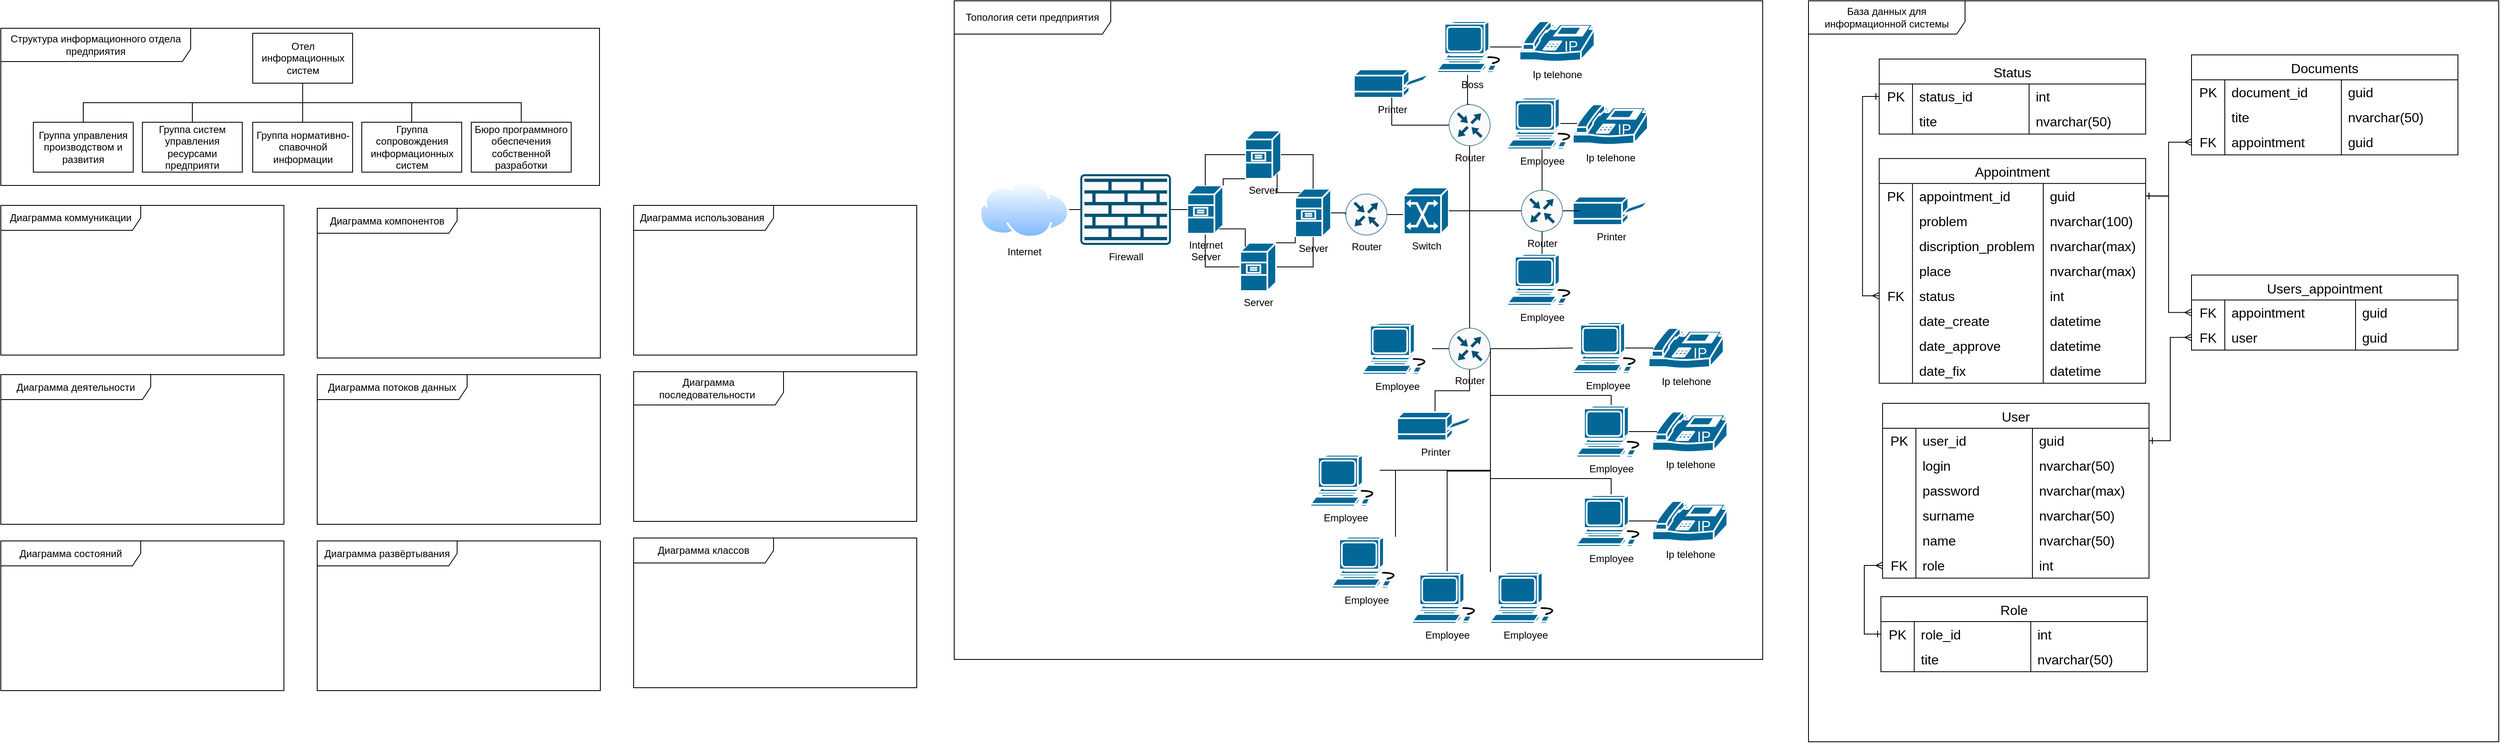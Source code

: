 <mxfile version="22.1.2" type="device">
  <diagram name="Страница — 1" id="QAOES2rsxgINLvXlSmxL">
    <mxGraphModel dx="3508" dy="1408" grid="0" gridSize="10" guides="1" tooltips="1" connect="1" arrows="1" fold="1" page="0" pageScale="1" pageWidth="827" pageHeight="1169" math="0" shadow="0">
      <root>
        <mxCell id="0" />
        <mxCell id="1" parent="0" />
        <mxCell id="h0sbMx4AeCTmEXI2aT-u-16" value="Структура информационного отдела предприятия" style="shape=umlFrame;whiteSpace=wrap;html=1;pointerEvents=0;recursiveResize=0;container=1;collapsible=0;width=228;height=40;rounded=0;" parent="1" vertex="1">
          <mxGeometry x="-740" y="347" width="719" height="189" as="geometry" />
        </mxCell>
        <mxCell id="h0sbMx4AeCTmEXI2aT-u-2" value="Отел информационных систем" style="rounded=0;whiteSpace=wrap;html=1;" parent="h0sbMx4AeCTmEXI2aT-u-16" vertex="1">
          <mxGeometry x="302.5" y="6" width="120" height="60" as="geometry" />
        </mxCell>
        <mxCell id="h0sbMx4AeCTmEXI2aT-u-3" value="Группа управления производством и развития" style="rounded=0;whiteSpace=wrap;html=1;" parent="h0sbMx4AeCTmEXI2aT-u-16" vertex="1">
          <mxGeometry x="39" y="113" width="120" height="60" as="geometry" />
        </mxCell>
        <mxCell id="h0sbMx4AeCTmEXI2aT-u-4" value="Группа систем управления ресурсами предприяти" style="rounded=0;whiteSpace=wrap;html=1;" parent="h0sbMx4AeCTmEXI2aT-u-16" vertex="1">
          <mxGeometry x="170" y="113" width="120" height="60" as="geometry" />
        </mxCell>
        <mxCell id="h0sbMx4AeCTmEXI2aT-u-8" value="Группа нормативно-спавочной информации" style="rounded=0;whiteSpace=wrap;html=1;" parent="h0sbMx4AeCTmEXI2aT-u-16" vertex="1">
          <mxGeometry x="302.5" y="113" width="120" height="60" as="geometry" />
        </mxCell>
        <mxCell id="h0sbMx4AeCTmEXI2aT-u-9" value="Группа сопровождения информационных систем" style="rounded=0;whiteSpace=wrap;html=1;" parent="h0sbMx4AeCTmEXI2aT-u-16" vertex="1">
          <mxGeometry x="433.5" y="113" width="120" height="60" as="geometry" />
        </mxCell>
        <mxCell id="h0sbMx4AeCTmEXI2aT-u-10" value="Бюро программного обеспечения собственной разработки" style="rounded=0;whiteSpace=wrap;html=1;" parent="h0sbMx4AeCTmEXI2aT-u-16" vertex="1">
          <mxGeometry x="565.0" y="113" width="120" height="60" as="geometry" />
        </mxCell>
        <mxCell id="h0sbMx4AeCTmEXI2aT-u-11" style="edgeStyle=orthogonalEdgeStyle;rounded=0;orthogonalLoop=1;jettySize=auto;html=1;exitX=0.5;exitY=1;exitDx=0;exitDy=0;endArrow=none;endFill=0;" parent="h0sbMx4AeCTmEXI2aT-u-16" source="h0sbMx4AeCTmEXI2aT-u-2" target="h0sbMx4AeCTmEXI2aT-u-3" edge="1">
          <mxGeometry relative="1" as="geometry" />
        </mxCell>
        <mxCell id="h0sbMx4AeCTmEXI2aT-u-12" style="edgeStyle=orthogonalEdgeStyle;rounded=0;orthogonalLoop=1;jettySize=auto;html=1;exitX=0.5;exitY=1;exitDx=0;exitDy=0;endArrow=none;endFill=0;" parent="h0sbMx4AeCTmEXI2aT-u-16" source="h0sbMx4AeCTmEXI2aT-u-2" target="h0sbMx4AeCTmEXI2aT-u-4" edge="1">
          <mxGeometry relative="1" as="geometry" />
        </mxCell>
        <mxCell id="h0sbMx4AeCTmEXI2aT-u-13" style="edgeStyle=orthogonalEdgeStyle;rounded=0;orthogonalLoop=1;jettySize=auto;html=1;exitX=0.5;exitY=1;exitDx=0;exitDy=0;endArrow=none;endFill=0;" parent="h0sbMx4AeCTmEXI2aT-u-16" source="h0sbMx4AeCTmEXI2aT-u-2" target="h0sbMx4AeCTmEXI2aT-u-8" edge="1">
          <mxGeometry relative="1" as="geometry" />
        </mxCell>
        <mxCell id="h0sbMx4AeCTmEXI2aT-u-14" style="edgeStyle=orthogonalEdgeStyle;rounded=0;orthogonalLoop=1;jettySize=auto;html=1;exitX=0.5;exitY=1;exitDx=0;exitDy=0;endArrow=none;endFill=0;" parent="h0sbMx4AeCTmEXI2aT-u-16" source="h0sbMx4AeCTmEXI2aT-u-2" target="h0sbMx4AeCTmEXI2aT-u-9" edge="1">
          <mxGeometry relative="1" as="geometry" />
        </mxCell>
        <mxCell id="h0sbMx4AeCTmEXI2aT-u-15" style="edgeStyle=orthogonalEdgeStyle;rounded=0;orthogonalLoop=1;jettySize=auto;html=1;exitX=0.5;exitY=1;exitDx=0;exitDy=0;endArrow=none;endFill=0;" parent="h0sbMx4AeCTmEXI2aT-u-16" source="h0sbMx4AeCTmEXI2aT-u-2" target="h0sbMx4AeCTmEXI2aT-u-10" edge="1">
          <mxGeometry relative="1" as="geometry" />
        </mxCell>
        <mxCell id="h0sbMx4AeCTmEXI2aT-u-17" value="База данных для информационной системы" style="shape=umlFrame;whiteSpace=wrap;html=1;pointerEvents=0;recursiveResize=0;container=1;collapsible=0;width=188;height=40;rounded=0;" parent="1" vertex="1">
          <mxGeometry x="1431" y="314" width="829" height="891" as="geometry" />
        </mxCell>
        <mxCell id="jyQnog0wufS8ya9VuXtN-5" value="User" style="shape=table;startSize=30;container=1;collapsible=0;childLayout=tableLayout;fixedRows=1;rowLines=0;fontStyle=0;strokeColor=default;fontSize=16;" parent="h0sbMx4AeCTmEXI2aT-u-17" vertex="1">
          <mxGeometry x="88.97" y="484" width="320" height="210.25" as="geometry" />
        </mxCell>
        <mxCell id="jyQnog0wufS8ya9VuXtN-6" value="" style="shape=tableRow;horizontal=0;startSize=0;swimlaneHead=0;swimlaneBody=0;top=0;left=0;bottom=0;right=0;collapsible=0;dropTarget=0;fillColor=none;points=[[0,0.5],[1,0.5]];portConstraint=eastwest;strokeColor=inherit;fontSize=16;" parent="jyQnog0wufS8ya9VuXtN-5" vertex="1">
          <mxGeometry y="30" width="320" height="30" as="geometry" />
        </mxCell>
        <mxCell id="jyQnog0wufS8ya9VuXtN-7" value="PK" style="shape=partialRectangle;html=1;whiteSpace=wrap;connectable=0;fillColor=none;top=0;left=0;bottom=0;right=0;overflow=hidden;pointerEvents=1;strokeColor=inherit;fontSize=16;" parent="jyQnog0wufS8ya9VuXtN-6" vertex="1">
          <mxGeometry width="40" height="30" as="geometry">
            <mxRectangle width="40" height="30" as="alternateBounds" />
          </mxGeometry>
        </mxCell>
        <mxCell id="jyQnog0wufS8ya9VuXtN-8" value="user_id" style="shape=partialRectangle;html=1;whiteSpace=wrap;connectable=0;fillColor=none;top=0;left=0;bottom=0;right=0;align=left;spacingLeft=6;overflow=hidden;strokeColor=inherit;fontSize=16;" parent="jyQnog0wufS8ya9VuXtN-6" vertex="1">
          <mxGeometry x="40" width="140" height="30" as="geometry">
            <mxRectangle width="140" height="30" as="alternateBounds" />
          </mxGeometry>
        </mxCell>
        <mxCell id="jyQnog0wufS8ya9VuXtN-15" value="guid" style="shape=partialRectangle;html=1;whiteSpace=wrap;connectable=0;fillColor=none;top=0;left=0;bottom=0;right=0;align=left;spacingLeft=6;overflow=hidden;strokeColor=inherit;fontSize=16;" parent="jyQnog0wufS8ya9VuXtN-6" vertex="1">
          <mxGeometry x="180" width="140" height="30" as="geometry">
            <mxRectangle width="140" height="30" as="alternateBounds" />
          </mxGeometry>
        </mxCell>
        <mxCell id="jyQnog0wufS8ya9VuXtN-9" value="" style="shape=tableRow;horizontal=0;startSize=0;swimlaneHead=0;swimlaneBody=0;top=0;left=0;bottom=0;right=0;collapsible=0;dropTarget=0;fillColor=none;points=[[0,0.5],[1,0.5]];portConstraint=eastwest;strokeColor=inherit;fontSize=16;" parent="jyQnog0wufS8ya9VuXtN-5" vertex="1">
          <mxGeometry y="60" width="320" height="30" as="geometry" />
        </mxCell>
        <mxCell id="jyQnog0wufS8ya9VuXtN-10" value="" style="shape=partialRectangle;html=1;whiteSpace=wrap;connectable=0;fillColor=none;top=0;left=0;bottom=0;right=0;overflow=hidden;strokeColor=inherit;fontSize=16;" parent="jyQnog0wufS8ya9VuXtN-9" vertex="1">
          <mxGeometry width="40" height="30" as="geometry">
            <mxRectangle width="40" height="30" as="alternateBounds" />
          </mxGeometry>
        </mxCell>
        <mxCell id="jyQnog0wufS8ya9VuXtN-11" value="login" style="shape=partialRectangle;html=1;whiteSpace=wrap;connectable=0;fillColor=none;top=0;left=0;bottom=0;right=0;align=left;spacingLeft=6;overflow=hidden;strokeColor=inherit;fontSize=16;" parent="jyQnog0wufS8ya9VuXtN-9" vertex="1">
          <mxGeometry x="40" width="140" height="30" as="geometry">
            <mxRectangle width="140" height="30" as="alternateBounds" />
          </mxGeometry>
        </mxCell>
        <mxCell id="jyQnog0wufS8ya9VuXtN-16" value="nvarchar(50)" style="shape=partialRectangle;html=1;whiteSpace=wrap;connectable=0;fillColor=none;top=0;left=0;bottom=0;right=0;align=left;spacingLeft=6;overflow=hidden;strokeColor=inherit;fontSize=16;" parent="jyQnog0wufS8ya9VuXtN-9" vertex="1">
          <mxGeometry x="180" width="140" height="30" as="geometry">
            <mxRectangle width="140" height="30" as="alternateBounds" />
          </mxGeometry>
        </mxCell>
        <mxCell id="jyQnog0wufS8ya9VuXtN-12" value="" style="shape=tableRow;horizontal=0;startSize=0;swimlaneHead=0;swimlaneBody=0;top=0;left=0;bottom=0;right=0;collapsible=0;dropTarget=0;fillColor=none;points=[[0,0.5],[1,0.5]];portConstraint=eastwest;strokeColor=inherit;fontSize=16;" parent="jyQnog0wufS8ya9VuXtN-5" vertex="1">
          <mxGeometry y="90" width="320" height="30" as="geometry" />
        </mxCell>
        <mxCell id="jyQnog0wufS8ya9VuXtN-13" value="" style="shape=partialRectangle;html=1;whiteSpace=wrap;connectable=0;fillColor=none;top=0;left=0;bottom=0;right=0;overflow=hidden;strokeColor=inherit;fontSize=16;" parent="jyQnog0wufS8ya9VuXtN-12" vertex="1">
          <mxGeometry width="40" height="30" as="geometry">
            <mxRectangle width="40" height="30" as="alternateBounds" />
          </mxGeometry>
        </mxCell>
        <mxCell id="jyQnog0wufS8ya9VuXtN-14" value="password" style="shape=partialRectangle;html=1;whiteSpace=wrap;connectable=0;fillColor=none;top=0;left=0;bottom=0;right=0;align=left;spacingLeft=6;overflow=hidden;strokeColor=inherit;fontSize=16;" parent="jyQnog0wufS8ya9VuXtN-12" vertex="1">
          <mxGeometry x="40" width="140" height="30" as="geometry">
            <mxRectangle width="140" height="30" as="alternateBounds" />
          </mxGeometry>
        </mxCell>
        <mxCell id="jyQnog0wufS8ya9VuXtN-17" value="nvarchar(max)" style="shape=partialRectangle;html=1;whiteSpace=wrap;connectable=0;fillColor=none;top=0;left=0;bottom=0;right=0;align=left;spacingLeft=6;overflow=hidden;strokeColor=inherit;fontSize=16;" parent="jyQnog0wufS8ya9VuXtN-12" vertex="1">
          <mxGeometry x="180" width="140" height="30" as="geometry">
            <mxRectangle width="140" height="30" as="alternateBounds" />
          </mxGeometry>
        </mxCell>
        <mxCell id="jyQnog0wufS8ya9VuXtN-18" style="shape=tableRow;horizontal=0;startSize=0;swimlaneHead=0;swimlaneBody=0;top=0;left=0;bottom=0;right=0;collapsible=0;dropTarget=0;fillColor=none;points=[[0,0.5],[1,0.5]];portConstraint=eastwest;strokeColor=inherit;fontSize=16;" parent="jyQnog0wufS8ya9VuXtN-5" vertex="1">
          <mxGeometry y="120" width="320" height="30" as="geometry" />
        </mxCell>
        <mxCell id="jyQnog0wufS8ya9VuXtN-19" style="shape=partialRectangle;html=1;whiteSpace=wrap;connectable=0;fillColor=none;top=0;left=0;bottom=0;right=0;overflow=hidden;strokeColor=inherit;fontSize=16;" parent="jyQnog0wufS8ya9VuXtN-18" vertex="1">
          <mxGeometry width="40" height="30" as="geometry">
            <mxRectangle width="40" height="30" as="alternateBounds" />
          </mxGeometry>
        </mxCell>
        <mxCell id="jyQnog0wufS8ya9VuXtN-20" value="surname" style="shape=partialRectangle;html=1;whiteSpace=wrap;connectable=0;fillColor=none;top=0;left=0;bottom=0;right=0;align=left;spacingLeft=6;overflow=hidden;strokeColor=inherit;fontSize=16;" parent="jyQnog0wufS8ya9VuXtN-18" vertex="1">
          <mxGeometry x="40" width="140" height="30" as="geometry">
            <mxRectangle width="140" height="30" as="alternateBounds" />
          </mxGeometry>
        </mxCell>
        <mxCell id="jyQnog0wufS8ya9VuXtN-21" value="nvarchar(50)" style="shape=partialRectangle;html=1;whiteSpace=wrap;connectable=0;fillColor=none;top=0;left=0;bottom=0;right=0;align=left;spacingLeft=6;overflow=hidden;strokeColor=inherit;fontSize=16;" parent="jyQnog0wufS8ya9VuXtN-18" vertex="1">
          <mxGeometry x="180" width="140" height="30" as="geometry">
            <mxRectangle width="140" height="30" as="alternateBounds" />
          </mxGeometry>
        </mxCell>
        <mxCell id="jyQnog0wufS8ya9VuXtN-22" style="shape=tableRow;horizontal=0;startSize=0;swimlaneHead=0;swimlaneBody=0;top=0;left=0;bottom=0;right=0;collapsible=0;dropTarget=0;fillColor=none;points=[[0,0.5],[1,0.5]];portConstraint=eastwest;strokeColor=inherit;fontSize=16;" parent="jyQnog0wufS8ya9VuXtN-5" vertex="1">
          <mxGeometry y="150" width="320" height="30" as="geometry" />
        </mxCell>
        <mxCell id="jyQnog0wufS8ya9VuXtN-23" style="shape=partialRectangle;html=1;whiteSpace=wrap;connectable=0;fillColor=none;top=0;left=0;bottom=0;right=0;overflow=hidden;strokeColor=inherit;fontSize=16;" parent="jyQnog0wufS8ya9VuXtN-22" vertex="1">
          <mxGeometry width="40" height="30" as="geometry">
            <mxRectangle width="40" height="30" as="alternateBounds" />
          </mxGeometry>
        </mxCell>
        <mxCell id="jyQnog0wufS8ya9VuXtN-24" value="name" style="shape=partialRectangle;html=1;whiteSpace=wrap;connectable=0;fillColor=none;top=0;left=0;bottom=0;right=0;align=left;spacingLeft=6;overflow=hidden;strokeColor=inherit;fontSize=16;" parent="jyQnog0wufS8ya9VuXtN-22" vertex="1">
          <mxGeometry x="40" width="140" height="30" as="geometry">
            <mxRectangle width="140" height="30" as="alternateBounds" />
          </mxGeometry>
        </mxCell>
        <mxCell id="jyQnog0wufS8ya9VuXtN-25" value="nvarchar(50)" style="shape=partialRectangle;html=1;whiteSpace=wrap;connectable=0;fillColor=none;top=0;left=0;bottom=0;right=0;align=left;spacingLeft=6;overflow=hidden;strokeColor=inherit;fontSize=16;" parent="jyQnog0wufS8ya9VuXtN-22" vertex="1">
          <mxGeometry x="180" width="140" height="30" as="geometry">
            <mxRectangle width="140" height="30" as="alternateBounds" />
          </mxGeometry>
        </mxCell>
        <mxCell id="jyQnog0wufS8ya9VuXtN-26" style="shape=tableRow;horizontal=0;startSize=0;swimlaneHead=0;swimlaneBody=0;top=0;left=0;bottom=0;right=0;collapsible=0;dropTarget=0;fillColor=none;points=[[0,0.5],[1,0.5]];portConstraint=eastwest;strokeColor=inherit;fontSize=16;" parent="jyQnog0wufS8ya9VuXtN-5" vertex="1">
          <mxGeometry y="180" width="320" height="30" as="geometry" />
        </mxCell>
        <mxCell id="jyQnog0wufS8ya9VuXtN-27" value="FK" style="shape=partialRectangle;html=1;whiteSpace=wrap;connectable=0;fillColor=none;top=0;left=0;bottom=0;right=0;overflow=hidden;strokeColor=inherit;fontSize=16;" parent="jyQnog0wufS8ya9VuXtN-26" vertex="1">
          <mxGeometry width="40" height="30" as="geometry">
            <mxRectangle width="40" height="30" as="alternateBounds" />
          </mxGeometry>
        </mxCell>
        <mxCell id="jyQnog0wufS8ya9VuXtN-28" value="role" style="shape=partialRectangle;html=1;whiteSpace=wrap;connectable=0;fillColor=none;top=0;left=0;bottom=0;right=0;align=left;spacingLeft=6;overflow=hidden;strokeColor=inherit;fontSize=16;" parent="jyQnog0wufS8ya9VuXtN-26" vertex="1">
          <mxGeometry x="40" width="140" height="30" as="geometry">
            <mxRectangle width="140" height="30" as="alternateBounds" />
          </mxGeometry>
        </mxCell>
        <mxCell id="jyQnog0wufS8ya9VuXtN-29" value="int" style="shape=partialRectangle;html=1;whiteSpace=wrap;connectable=0;fillColor=none;top=0;left=0;bottom=0;right=0;align=left;spacingLeft=6;overflow=hidden;strokeColor=inherit;fontSize=16;" parent="jyQnog0wufS8ya9VuXtN-26" vertex="1">
          <mxGeometry x="180" width="140" height="30" as="geometry">
            <mxRectangle width="140" height="30" as="alternateBounds" />
          </mxGeometry>
        </mxCell>
        <mxCell id="jyQnog0wufS8ya9VuXtN-30" value="Role" style="shape=table;startSize=30;container=1;collapsible=0;childLayout=tableLayout;fixedRows=1;rowLines=0;fontStyle=0;strokeColor=default;fontSize=16;" parent="h0sbMx4AeCTmEXI2aT-u-17" vertex="1">
          <mxGeometry x="86.97" y="716.5" width="320" height="90.25" as="geometry" />
        </mxCell>
        <mxCell id="jyQnog0wufS8ya9VuXtN-31" value="" style="shape=tableRow;horizontal=0;startSize=0;swimlaneHead=0;swimlaneBody=0;top=0;left=0;bottom=0;right=0;collapsible=0;dropTarget=0;fillColor=none;points=[[0,0.5],[1,0.5]];portConstraint=eastwest;strokeColor=inherit;fontSize=16;" parent="jyQnog0wufS8ya9VuXtN-30" vertex="1">
          <mxGeometry y="30" width="320" height="30" as="geometry" />
        </mxCell>
        <mxCell id="jyQnog0wufS8ya9VuXtN-32" value="PK" style="shape=partialRectangle;html=1;whiteSpace=wrap;connectable=0;fillColor=none;top=0;left=0;bottom=0;right=0;overflow=hidden;pointerEvents=1;strokeColor=inherit;fontSize=16;" parent="jyQnog0wufS8ya9VuXtN-31" vertex="1">
          <mxGeometry width="40" height="30" as="geometry">
            <mxRectangle width="40" height="30" as="alternateBounds" />
          </mxGeometry>
        </mxCell>
        <mxCell id="jyQnog0wufS8ya9VuXtN-33" value="role_id" style="shape=partialRectangle;html=1;whiteSpace=wrap;connectable=0;fillColor=none;top=0;left=0;bottom=0;right=0;align=left;spacingLeft=6;overflow=hidden;strokeColor=inherit;fontSize=16;" parent="jyQnog0wufS8ya9VuXtN-31" vertex="1">
          <mxGeometry x="40" width="140" height="30" as="geometry">
            <mxRectangle width="140" height="30" as="alternateBounds" />
          </mxGeometry>
        </mxCell>
        <mxCell id="jyQnog0wufS8ya9VuXtN-34" value="int" style="shape=partialRectangle;html=1;whiteSpace=wrap;connectable=0;fillColor=none;top=0;left=0;bottom=0;right=0;align=left;spacingLeft=6;overflow=hidden;strokeColor=inherit;fontSize=16;" parent="jyQnog0wufS8ya9VuXtN-31" vertex="1">
          <mxGeometry x="180" width="140" height="30" as="geometry">
            <mxRectangle width="140" height="30" as="alternateBounds" />
          </mxGeometry>
        </mxCell>
        <mxCell id="jyQnog0wufS8ya9VuXtN-35" value="" style="shape=tableRow;horizontal=0;startSize=0;swimlaneHead=0;swimlaneBody=0;top=0;left=0;bottom=0;right=0;collapsible=0;dropTarget=0;fillColor=none;points=[[0,0.5],[1,0.5]];portConstraint=eastwest;strokeColor=inherit;fontSize=16;" parent="jyQnog0wufS8ya9VuXtN-30" vertex="1">
          <mxGeometry y="60" width="320" height="30" as="geometry" />
        </mxCell>
        <mxCell id="jyQnog0wufS8ya9VuXtN-36" value="" style="shape=partialRectangle;html=1;whiteSpace=wrap;connectable=0;fillColor=none;top=0;left=0;bottom=0;right=0;overflow=hidden;strokeColor=inherit;fontSize=16;" parent="jyQnog0wufS8ya9VuXtN-35" vertex="1">
          <mxGeometry width="40" height="30" as="geometry">
            <mxRectangle width="40" height="30" as="alternateBounds" />
          </mxGeometry>
        </mxCell>
        <mxCell id="jyQnog0wufS8ya9VuXtN-37" value="tite" style="shape=partialRectangle;html=1;whiteSpace=wrap;connectable=0;fillColor=none;top=0;left=0;bottom=0;right=0;align=left;spacingLeft=6;overflow=hidden;strokeColor=inherit;fontSize=16;" parent="jyQnog0wufS8ya9VuXtN-35" vertex="1">
          <mxGeometry x="40" width="140" height="30" as="geometry">
            <mxRectangle width="140" height="30" as="alternateBounds" />
          </mxGeometry>
        </mxCell>
        <mxCell id="jyQnog0wufS8ya9VuXtN-38" value="nvarchar(50)" style="shape=partialRectangle;html=1;whiteSpace=wrap;connectable=0;fillColor=none;top=0;left=0;bottom=0;right=0;align=left;spacingLeft=6;overflow=hidden;strokeColor=inherit;fontSize=16;" parent="jyQnog0wufS8ya9VuXtN-35" vertex="1">
          <mxGeometry x="180" width="140" height="30" as="geometry">
            <mxRectangle width="140" height="30" as="alternateBounds" />
          </mxGeometry>
        </mxCell>
        <mxCell id="jyQnog0wufS8ya9VuXtN-56" value="Appointment" style="shape=table;startSize=30;container=1;collapsible=0;childLayout=tableLayout;fixedRows=1;rowLines=0;fontStyle=0;strokeColor=default;fontSize=16;" parent="h0sbMx4AeCTmEXI2aT-u-17" vertex="1">
          <mxGeometry x="84.92" y="189.65" width="320" height="270.208" as="geometry" />
        </mxCell>
        <mxCell id="jyQnog0wufS8ya9VuXtN-57" value="" style="shape=tableRow;horizontal=0;startSize=0;swimlaneHead=0;swimlaneBody=0;top=0;left=0;bottom=0;right=0;collapsible=0;dropTarget=0;fillColor=none;points=[[0,0.5],[1,0.5]];portConstraint=eastwest;strokeColor=inherit;fontSize=16;" parent="jyQnog0wufS8ya9VuXtN-56" vertex="1">
          <mxGeometry y="30" width="320" height="30" as="geometry" />
        </mxCell>
        <mxCell id="jyQnog0wufS8ya9VuXtN-58" value="PK" style="shape=partialRectangle;html=1;whiteSpace=wrap;connectable=0;fillColor=none;top=0;left=0;bottom=0;right=0;overflow=hidden;pointerEvents=1;strokeColor=inherit;fontSize=16;" parent="jyQnog0wufS8ya9VuXtN-57" vertex="1">
          <mxGeometry width="40" height="30" as="geometry">
            <mxRectangle width="40" height="30" as="alternateBounds" />
          </mxGeometry>
        </mxCell>
        <mxCell id="jyQnog0wufS8ya9VuXtN-59" value="appointment_id" style="shape=partialRectangle;html=1;whiteSpace=wrap;connectable=0;fillColor=none;top=0;left=0;bottom=0;right=0;align=left;spacingLeft=6;overflow=hidden;strokeColor=inherit;fontSize=16;" parent="jyQnog0wufS8ya9VuXtN-57" vertex="1">
          <mxGeometry x="40" width="157" height="30" as="geometry">
            <mxRectangle width="157" height="30" as="alternateBounds" />
          </mxGeometry>
        </mxCell>
        <mxCell id="jyQnog0wufS8ya9VuXtN-60" value="guid" style="shape=partialRectangle;html=1;whiteSpace=wrap;connectable=0;fillColor=none;top=0;left=0;bottom=0;right=0;align=left;spacingLeft=6;overflow=hidden;strokeColor=inherit;fontSize=16;" parent="jyQnog0wufS8ya9VuXtN-57" vertex="1">
          <mxGeometry x="197" width="123" height="30" as="geometry">
            <mxRectangle width="123" height="30" as="alternateBounds" />
          </mxGeometry>
        </mxCell>
        <mxCell id="jyQnog0wufS8ya9VuXtN-61" value="" style="shape=tableRow;horizontal=0;startSize=0;swimlaneHead=0;swimlaneBody=0;top=0;left=0;bottom=0;right=0;collapsible=0;dropTarget=0;fillColor=none;points=[[0,0.5],[1,0.5]];portConstraint=eastwest;strokeColor=inherit;fontSize=16;" parent="jyQnog0wufS8ya9VuXtN-56" vertex="1">
          <mxGeometry y="60" width="320" height="30" as="geometry" />
        </mxCell>
        <mxCell id="jyQnog0wufS8ya9VuXtN-62" value="" style="shape=partialRectangle;html=1;whiteSpace=wrap;connectable=0;fillColor=none;top=0;left=0;bottom=0;right=0;overflow=hidden;strokeColor=inherit;fontSize=16;" parent="jyQnog0wufS8ya9VuXtN-61" vertex="1">
          <mxGeometry width="40" height="30" as="geometry">
            <mxRectangle width="40" height="30" as="alternateBounds" />
          </mxGeometry>
        </mxCell>
        <mxCell id="jyQnog0wufS8ya9VuXtN-63" value="problem" style="shape=partialRectangle;html=1;whiteSpace=wrap;connectable=0;fillColor=none;top=0;left=0;bottom=0;right=0;align=left;spacingLeft=6;overflow=hidden;strokeColor=inherit;fontSize=16;" parent="jyQnog0wufS8ya9VuXtN-61" vertex="1">
          <mxGeometry x="40" width="157" height="30" as="geometry">
            <mxRectangle width="157" height="30" as="alternateBounds" />
          </mxGeometry>
        </mxCell>
        <mxCell id="jyQnog0wufS8ya9VuXtN-64" value="nvarchar(100)" style="shape=partialRectangle;html=1;whiteSpace=wrap;connectable=0;fillColor=none;top=0;left=0;bottom=0;right=0;align=left;spacingLeft=6;overflow=hidden;strokeColor=inherit;fontSize=16;" parent="jyQnog0wufS8ya9VuXtN-61" vertex="1">
          <mxGeometry x="197" width="123" height="30" as="geometry">
            <mxRectangle width="123" height="30" as="alternateBounds" />
          </mxGeometry>
        </mxCell>
        <mxCell id="jyQnog0wufS8ya9VuXtN-65" value="" style="shape=tableRow;horizontal=0;startSize=0;swimlaneHead=0;swimlaneBody=0;top=0;left=0;bottom=0;right=0;collapsible=0;dropTarget=0;fillColor=none;points=[[0,0.5],[1,0.5]];portConstraint=eastwest;strokeColor=inherit;fontSize=16;" parent="jyQnog0wufS8ya9VuXtN-56" vertex="1">
          <mxGeometry y="90" width="320" height="30" as="geometry" />
        </mxCell>
        <mxCell id="jyQnog0wufS8ya9VuXtN-66" value="" style="shape=partialRectangle;html=1;whiteSpace=wrap;connectable=0;fillColor=none;top=0;left=0;bottom=0;right=0;overflow=hidden;strokeColor=inherit;fontSize=16;" parent="jyQnog0wufS8ya9VuXtN-65" vertex="1">
          <mxGeometry width="40" height="30" as="geometry">
            <mxRectangle width="40" height="30" as="alternateBounds" />
          </mxGeometry>
        </mxCell>
        <mxCell id="jyQnog0wufS8ya9VuXtN-67" value="discription_problem" style="shape=partialRectangle;html=1;whiteSpace=wrap;connectable=0;fillColor=none;top=0;left=0;bottom=0;right=0;align=left;spacingLeft=6;overflow=hidden;strokeColor=inherit;fontSize=16;" parent="jyQnog0wufS8ya9VuXtN-65" vertex="1">
          <mxGeometry x="40" width="157" height="30" as="geometry">
            <mxRectangle width="157" height="30" as="alternateBounds" />
          </mxGeometry>
        </mxCell>
        <mxCell id="jyQnog0wufS8ya9VuXtN-68" value="nvarchar(max)" style="shape=partialRectangle;html=1;whiteSpace=wrap;connectable=0;fillColor=none;top=0;left=0;bottom=0;right=0;align=left;spacingLeft=6;overflow=hidden;strokeColor=inherit;fontSize=16;" parent="jyQnog0wufS8ya9VuXtN-65" vertex="1">
          <mxGeometry x="197" width="123" height="30" as="geometry">
            <mxRectangle width="123" height="30" as="alternateBounds" />
          </mxGeometry>
        </mxCell>
        <mxCell id="jyQnog0wufS8ya9VuXtN-69" style="shape=tableRow;horizontal=0;startSize=0;swimlaneHead=0;swimlaneBody=0;top=0;left=0;bottom=0;right=0;collapsible=0;dropTarget=0;fillColor=none;points=[[0,0.5],[1,0.5]];portConstraint=eastwest;strokeColor=inherit;fontSize=16;" parent="jyQnog0wufS8ya9VuXtN-56" vertex="1">
          <mxGeometry y="120" width="320" height="30" as="geometry" />
        </mxCell>
        <mxCell id="jyQnog0wufS8ya9VuXtN-70" style="shape=partialRectangle;html=1;whiteSpace=wrap;connectable=0;fillColor=none;top=0;left=0;bottom=0;right=0;overflow=hidden;strokeColor=inherit;fontSize=16;" parent="jyQnog0wufS8ya9VuXtN-69" vertex="1">
          <mxGeometry width="40" height="30" as="geometry">
            <mxRectangle width="40" height="30" as="alternateBounds" />
          </mxGeometry>
        </mxCell>
        <mxCell id="jyQnog0wufS8ya9VuXtN-71" value="place" style="shape=partialRectangle;html=1;whiteSpace=wrap;connectable=0;fillColor=none;top=0;left=0;bottom=0;right=0;align=left;spacingLeft=6;overflow=hidden;strokeColor=inherit;fontSize=16;" parent="jyQnog0wufS8ya9VuXtN-69" vertex="1">
          <mxGeometry x="40" width="157" height="30" as="geometry">
            <mxRectangle width="157" height="30" as="alternateBounds" />
          </mxGeometry>
        </mxCell>
        <mxCell id="jyQnog0wufS8ya9VuXtN-72" value="nvarchar(max)" style="shape=partialRectangle;html=1;whiteSpace=wrap;connectable=0;fillColor=none;top=0;left=0;bottom=0;right=0;align=left;spacingLeft=6;overflow=hidden;strokeColor=inherit;fontSize=16;" parent="jyQnog0wufS8ya9VuXtN-69" vertex="1">
          <mxGeometry x="197" width="123" height="30" as="geometry">
            <mxRectangle width="123" height="30" as="alternateBounds" />
          </mxGeometry>
        </mxCell>
        <mxCell id="jyQnog0wufS8ya9VuXtN-73" style="shape=tableRow;horizontal=0;startSize=0;swimlaneHead=0;swimlaneBody=0;top=0;left=0;bottom=0;right=0;collapsible=0;dropTarget=0;fillColor=none;points=[[0,0.5],[1,0.5]];portConstraint=eastwest;strokeColor=inherit;fontSize=16;" parent="jyQnog0wufS8ya9VuXtN-56" vertex="1">
          <mxGeometry y="150" width="320" height="30" as="geometry" />
        </mxCell>
        <mxCell id="jyQnog0wufS8ya9VuXtN-74" value="FK" style="shape=partialRectangle;html=1;whiteSpace=wrap;connectable=0;fillColor=none;top=0;left=0;bottom=0;right=0;overflow=hidden;strokeColor=inherit;fontSize=16;" parent="jyQnog0wufS8ya9VuXtN-73" vertex="1">
          <mxGeometry width="40" height="30" as="geometry">
            <mxRectangle width="40" height="30" as="alternateBounds" />
          </mxGeometry>
        </mxCell>
        <mxCell id="jyQnog0wufS8ya9VuXtN-75" value="status" style="shape=partialRectangle;html=1;whiteSpace=wrap;connectable=0;fillColor=none;top=0;left=0;bottom=0;right=0;align=left;spacingLeft=6;overflow=hidden;strokeColor=inherit;fontSize=16;" parent="jyQnog0wufS8ya9VuXtN-73" vertex="1">
          <mxGeometry x="40" width="157" height="30" as="geometry">
            <mxRectangle width="157" height="30" as="alternateBounds" />
          </mxGeometry>
        </mxCell>
        <mxCell id="jyQnog0wufS8ya9VuXtN-76" value="int" style="shape=partialRectangle;html=1;whiteSpace=wrap;connectable=0;fillColor=none;top=0;left=0;bottom=0;right=0;align=left;spacingLeft=6;overflow=hidden;strokeColor=inherit;fontSize=16;" parent="jyQnog0wufS8ya9VuXtN-73" vertex="1">
          <mxGeometry x="197" width="123" height="30" as="geometry">
            <mxRectangle width="123" height="30" as="alternateBounds" />
          </mxGeometry>
        </mxCell>
        <mxCell id="jyQnog0wufS8ya9VuXtN-118" style="shape=tableRow;horizontal=0;startSize=0;swimlaneHead=0;swimlaneBody=0;top=0;left=0;bottom=0;right=0;collapsible=0;dropTarget=0;fillColor=none;points=[[0,0.5],[1,0.5]];portConstraint=eastwest;strokeColor=inherit;fontSize=16;" parent="jyQnog0wufS8ya9VuXtN-56" vertex="1">
          <mxGeometry y="180" width="320" height="30" as="geometry" />
        </mxCell>
        <mxCell id="jyQnog0wufS8ya9VuXtN-119" style="shape=partialRectangle;html=1;whiteSpace=wrap;connectable=0;fillColor=none;top=0;left=0;bottom=0;right=0;overflow=hidden;strokeColor=inherit;fontSize=16;" parent="jyQnog0wufS8ya9VuXtN-118" vertex="1">
          <mxGeometry width="40" height="30" as="geometry">
            <mxRectangle width="40" height="30" as="alternateBounds" />
          </mxGeometry>
        </mxCell>
        <mxCell id="jyQnog0wufS8ya9VuXtN-120" value="date_create" style="shape=partialRectangle;html=1;whiteSpace=wrap;connectable=0;fillColor=none;top=0;left=0;bottom=0;right=0;align=left;spacingLeft=6;overflow=hidden;strokeColor=inherit;fontSize=16;" parent="jyQnog0wufS8ya9VuXtN-118" vertex="1">
          <mxGeometry x="40" width="157" height="30" as="geometry">
            <mxRectangle width="157" height="30" as="alternateBounds" />
          </mxGeometry>
        </mxCell>
        <mxCell id="jyQnog0wufS8ya9VuXtN-121" value="datetime" style="shape=partialRectangle;html=1;whiteSpace=wrap;connectable=0;fillColor=none;top=0;left=0;bottom=0;right=0;align=left;spacingLeft=6;overflow=hidden;strokeColor=inherit;fontSize=16;" parent="jyQnog0wufS8ya9VuXtN-118" vertex="1">
          <mxGeometry x="197" width="123" height="30" as="geometry">
            <mxRectangle width="123" height="30" as="alternateBounds" />
          </mxGeometry>
        </mxCell>
        <mxCell id="jyQnog0wufS8ya9VuXtN-126" style="shape=tableRow;horizontal=0;startSize=0;swimlaneHead=0;swimlaneBody=0;top=0;left=0;bottom=0;right=0;collapsible=0;dropTarget=0;fillColor=none;points=[[0,0.5],[1,0.5]];portConstraint=eastwest;strokeColor=inherit;fontSize=16;" parent="jyQnog0wufS8ya9VuXtN-56" vertex="1">
          <mxGeometry y="210" width="320" height="30" as="geometry" />
        </mxCell>
        <mxCell id="jyQnog0wufS8ya9VuXtN-127" style="shape=partialRectangle;html=1;whiteSpace=wrap;connectable=0;fillColor=none;top=0;left=0;bottom=0;right=0;overflow=hidden;strokeColor=inherit;fontSize=16;" parent="jyQnog0wufS8ya9VuXtN-126" vertex="1">
          <mxGeometry width="40" height="30" as="geometry">
            <mxRectangle width="40" height="30" as="alternateBounds" />
          </mxGeometry>
        </mxCell>
        <mxCell id="jyQnog0wufS8ya9VuXtN-128" value="date_approve" style="shape=partialRectangle;html=1;whiteSpace=wrap;connectable=0;fillColor=none;top=0;left=0;bottom=0;right=0;align=left;spacingLeft=6;overflow=hidden;strokeColor=inherit;fontSize=16;" parent="jyQnog0wufS8ya9VuXtN-126" vertex="1">
          <mxGeometry x="40" width="157" height="30" as="geometry">
            <mxRectangle width="157" height="30" as="alternateBounds" />
          </mxGeometry>
        </mxCell>
        <mxCell id="jyQnog0wufS8ya9VuXtN-129" value="datetime" style="shape=partialRectangle;html=1;whiteSpace=wrap;connectable=0;fillColor=none;top=0;left=0;bottom=0;right=0;align=left;spacingLeft=6;overflow=hidden;strokeColor=inherit;fontSize=16;" parent="jyQnog0wufS8ya9VuXtN-126" vertex="1">
          <mxGeometry x="197" width="123" height="30" as="geometry">
            <mxRectangle width="123" height="30" as="alternateBounds" />
          </mxGeometry>
        </mxCell>
        <mxCell id="jyQnog0wufS8ya9VuXtN-135" style="shape=tableRow;horizontal=0;startSize=0;swimlaneHead=0;swimlaneBody=0;top=0;left=0;bottom=0;right=0;collapsible=0;dropTarget=0;fillColor=none;points=[[0,0.5],[1,0.5]];portConstraint=eastwest;strokeColor=inherit;fontSize=16;" parent="jyQnog0wufS8ya9VuXtN-56" vertex="1">
          <mxGeometry y="240" width="320" height="30" as="geometry" />
        </mxCell>
        <mxCell id="jyQnog0wufS8ya9VuXtN-136" style="shape=partialRectangle;html=1;whiteSpace=wrap;connectable=0;fillColor=none;top=0;left=0;bottom=0;right=0;overflow=hidden;strokeColor=inherit;fontSize=16;" parent="jyQnog0wufS8ya9VuXtN-135" vertex="1">
          <mxGeometry width="40" height="30" as="geometry">
            <mxRectangle width="40" height="30" as="alternateBounds" />
          </mxGeometry>
        </mxCell>
        <mxCell id="jyQnog0wufS8ya9VuXtN-137" value="date_fix" style="shape=partialRectangle;html=1;whiteSpace=wrap;connectable=0;fillColor=none;top=0;left=0;bottom=0;right=0;align=left;spacingLeft=6;overflow=hidden;strokeColor=inherit;fontSize=16;" parent="jyQnog0wufS8ya9VuXtN-135" vertex="1">
          <mxGeometry x="40" width="157" height="30" as="geometry">
            <mxRectangle width="157" height="30" as="alternateBounds" />
          </mxGeometry>
        </mxCell>
        <mxCell id="jyQnog0wufS8ya9VuXtN-138" value="datetime" style="shape=partialRectangle;html=1;whiteSpace=wrap;connectable=0;fillColor=none;top=0;left=0;bottom=0;right=0;align=left;spacingLeft=6;overflow=hidden;strokeColor=inherit;fontSize=16;" parent="jyQnog0wufS8ya9VuXtN-135" vertex="1">
          <mxGeometry x="197" width="123" height="30" as="geometry">
            <mxRectangle width="123" height="30" as="alternateBounds" />
          </mxGeometry>
        </mxCell>
        <mxCell id="jyQnog0wufS8ya9VuXtN-81" style="edgeStyle=orthogonalEdgeStyle;rounded=0;orthogonalLoop=1;jettySize=auto;html=1;exitX=1;exitY=0.5;exitDx=0;exitDy=0;endArrow=ERmany;endFill=0;startArrow=ERone;startFill=0;" parent="h0sbMx4AeCTmEXI2aT-u-17" source="jyQnog0wufS8ya9VuXtN-6" target="cgEMlHBs75Iwbj-nEVCr-27" edge="1">
          <mxGeometry relative="1" as="geometry">
            <mxPoint x="463.05" y="672" as="targetPoint" />
          </mxGeometry>
        </mxCell>
        <mxCell id="jyQnog0wufS8ya9VuXtN-82" value="Status" style="shape=table;startSize=30;container=1;collapsible=0;childLayout=tableLayout;fixedRows=1;rowLines=0;fontStyle=0;strokeColor=default;fontSize=16;" parent="h0sbMx4AeCTmEXI2aT-u-17" vertex="1">
          <mxGeometry x="84.92" y="70" width="320" height="90.25" as="geometry" />
        </mxCell>
        <mxCell id="jyQnog0wufS8ya9VuXtN-83" value="" style="shape=tableRow;horizontal=0;startSize=0;swimlaneHead=0;swimlaneBody=0;top=0;left=0;bottom=0;right=0;collapsible=0;dropTarget=0;fillColor=none;points=[[0,0.5],[1,0.5]];portConstraint=eastwest;strokeColor=inherit;fontSize=16;" parent="jyQnog0wufS8ya9VuXtN-82" vertex="1">
          <mxGeometry y="30" width="320" height="30" as="geometry" />
        </mxCell>
        <mxCell id="jyQnog0wufS8ya9VuXtN-84" value="PK" style="shape=partialRectangle;html=1;whiteSpace=wrap;connectable=0;fillColor=none;top=0;left=0;bottom=0;right=0;overflow=hidden;pointerEvents=1;strokeColor=inherit;fontSize=16;" parent="jyQnog0wufS8ya9VuXtN-83" vertex="1">
          <mxGeometry width="40" height="30" as="geometry">
            <mxRectangle width="40" height="30" as="alternateBounds" />
          </mxGeometry>
        </mxCell>
        <mxCell id="jyQnog0wufS8ya9VuXtN-85" value="status_id" style="shape=partialRectangle;html=1;whiteSpace=wrap;connectable=0;fillColor=none;top=0;left=0;bottom=0;right=0;align=left;spacingLeft=6;overflow=hidden;strokeColor=inherit;fontSize=16;" parent="jyQnog0wufS8ya9VuXtN-83" vertex="1">
          <mxGeometry x="40" width="140" height="30" as="geometry">
            <mxRectangle width="140" height="30" as="alternateBounds" />
          </mxGeometry>
        </mxCell>
        <mxCell id="jyQnog0wufS8ya9VuXtN-86" value="int" style="shape=partialRectangle;html=1;whiteSpace=wrap;connectable=0;fillColor=none;top=0;left=0;bottom=0;right=0;align=left;spacingLeft=6;overflow=hidden;strokeColor=inherit;fontSize=16;" parent="jyQnog0wufS8ya9VuXtN-83" vertex="1">
          <mxGeometry x="180" width="140" height="30" as="geometry">
            <mxRectangle width="140" height="30" as="alternateBounds" />
          </mxGeometry>
        </mxCell>
        <mxCell id="jyQnog0wufS8ya9VuXtN-87" value="" style="shape=tableRow;horizontal=0;startSize=0;swimlaneHead=0;swimlaneBody=0;top=0;left=0;bottom=0;right=0;collapsible=0;dropTarget=0;fillColor=none;points=[[0,0.5],[1,0.5]];portConstraint=eastwest;strokeColor=inherit;fontSize=16;" parent="jyQnog0wufS8ya9VuXtN-82" vertex="1">
          <mxGeometry y="60" width="320" height="30" as="geometry" />
        </mxCell>
        <mxCell id="jyQnog0wufS8ya9VuXtN-88" value="" style="shape=partialRectangle;html=1;whiteSpace=wrap;connectable=0;fillColor=none;top=0;left=0;bottom=0;right=0;overflow=hidden;strokeColor=inherit;fontSize=16;" parent="jyQnog0wufS8ya9VuXtN-87" vertex="1">
          <mxGeometry width="40" height="30" as="geometry">
            <mxRectangle width="40" height="30" as="alternateBounds" />
          </mxGeometry>
        </mxCell>
        <mxCell id="jyQnog0wufS8ya9VuXtN-89" value="tite" style="shape=partialRectangle;html=1;whiteSpace=wrap;connectable=0;fillColor=none;top=0;left=0;bottom=0;right=0;align=left;spacingLeft=6;overflow=hidden;strokeColor=inherit;fontSize=16;" parent="jyQnog0wufS8ya9VuXtN-87" vertex="1">
          <mxGeometry x="40" width="140" height="30" as="geometry">
            <mxRectangle width="140" height="30" as="alternateBounds" />
          </mxGeometry>
        </mxCell>
        <mxCell id="jyQnog0wufS8ya9VuXtN-90" value="nvarchar(50)" style="shape=partialRectangle;html=1;whiteSpace=wrap;connectable=0;fillColor=none;top=0;left=0;bottom=0;right=0;align=left;spacingLeft=6;overflow=hidden;strokeColor=inherit;fontSize=16;" parent="jyQnog0wufS8ya9VuXtN-87" vertex="1">
          <mxGeometry x="180" width="140" height="30" as="geometry">
            <mxRectangle width="140" height="30" as="alternateBounds" />
          </mxGeometry>
        </mxCell>
        <mxCell id="jyQnog0wufS8ya9VuXtN-91" style="edgeStyle=orthogonalEdgeStyle;rounded=0;orthogonalLoop=1;jettySize=auto;html=1;exitX=0;exitY=0.5;exitDx=0;exitDy=0;entryX=0;entryY=0.5;entryDx=0;entryDy=0;endArrow=ERmany;endFill=0;startArrow=ERone;startFill=0;" parent="h0sbMx4AeCTmEXI2aT-u-17" source="jyQnog0wufS8ya9VuXtN-83" target="jyQnog0wufS8ya9VuXtN-73" edge="1">
          <mxGeometry relative="1" as="geometry" />
        </mxCell>
        <mxCell id="jyQnog0wufS8ya9VuXtN-144" value="Documents" style="shape=table;startSize=30;container=1;collapsible=0;childLayout=tableLayout;fixedRows=1;rowLines=0;fontStyle=0;strokeColor=default;fontSize=16;" parent="h0sbMx4AeCTmEXI2aT-u-17" vertex="1">
          <mxGeometry x="460" y="65" width="320" height="120.25" as="geometry" />
        </mxCell>
        <mxCell id="jyQnog0wufS8ya9VuXtN-145" value="" style="shape=tableRow;horizontal=0;startSize=0;swimlaneHead=0;swimlaneBody=0;top=0;left=0;bottom=0;right=0;collapsible=0;dropTarget=0;fillColor=none;points=[[0,0.5],[1,0.5]];portConstraint=eastwest;strokeColor=inherit;fontSize=16;" parent="jyQnog0wufS8ya9VuXtN-144" vertex="1">
          <mxGeometry y="30" width="320" height="30" as="geometry" />
        </mxCell>
        <mxCell id="jyQnog0wufS8ya9VuXtN-146" value="PK" style="shape=partialRectangle;html=1;whiteSpace=wrap;connectable=0;fillColor=none;top=0;left=0;bottom=0;right=0;overflow=hidden;pointerEvents=1;strokeColor=inherit;fontSize=16;" parent="jyQnog0wufS8ya9VuXtN-145" vertex="1">
          <mxGeometry width="40" height="30" as="geometry">
            <mxRectangle width="40" height="30" as="alternateBounds" />
          </mxGeometry>
        </mxCell>
        <mxCell id="jyQnog0wufS8ya9VuXtN-147" value="document_id" style="shape=partialRectangle;html=1;whiteSpace=wrap;connectable=0;fillColor=none;top=0;left=0;bottom=0;right=0;align=left;spacingLeft=6;overflow=hidden;strokeColor=inherit;fontSize=16;" parent="jyQnog0wufS8ya9VuXtN-145" vertex="1">
          <mxGeometry x="40" width="140" height="30" as="geometry">
            <mxRectangle width="140" height="30" as="alternateBounds" />
          </mxGeometry>
        </mxCell>
        <mxCell id="jyQnog0wufS8ya9VuXtN-148" value="guid" style="shape=partialRectangle;html=1;whiteSpace=wrap;connectable=0;fillColor=none;top=0;left=0;bottom=0;right=0;align=left;spacingLeft=6;overflow=hidden;strokeColor=inherit;fontSize=16;" parent="jyQnog0wufS8ya9VuXtN-145" vertex="1">
          <mxGeometry x="180" width="140" height="30" as="geometry">
            <mxRectangle width="140" height="30" as="alternateBounds" />
          </mxGeometry>
        </mxCell>
        <mxCell id="jyQnog0wufS8ya9VuXtN-149" value="" style="shape=tableRow;horizontal=0;startSize=0;swimlaneHead=0;swimlaneBody=0;top=0;left=0;bottom=0;right=0;collapsible=0;dropTarget=0;fillColor=none;points=[[0,0.5],[1,0.5]];portConstraint=eastwest;strokeColor=inherit;fontSize=16;" parent="jyQnog0wufS8ya9VuXtN-144" vertex="1">
          <mxGeometry y="60" width="320" height="30" as="geometry" />
        </mxCell>
        <mxCell id="jyQnog0wufS8ya9VuXtN-150" value="" style="shape=partialRectangle;html=1;whiteSpace=wrap;connectable=0;fillColor=none;top=0;left=0;bottom=0;right=0;overflow=hidden;strokeColor=inherit;fontSize=16;" parent="jyQnog0wufS8ya9VuXtN-149" vertex="1">
          <mxGeometry width="40" height="30" as="geometry">
            <mxRectangle width="40" height="30" as="alternateBounds" />
          </mxGeometry>
        </mxCell>
        <mxCell id="jyQnog0wufS8ya9VuXtN-151" value="tite" style="shape=partialRectangle;html=1;whiteSpace=wrap;connectable=0;fillColor=none;top=0;left=0;bottom=0;right=0;align=left;spacingLeft=6;overflow=hidden;strokeColor=inherit;fontSize=16;" parent="jyQnog0wufS8ya9VuXtN-149" vertex="1">
          <mxGeometry x="40" width="140" height="30" as="geometry">
            <mxRectangle width="140" height="30" as="alternateBounds" />
          </mxGeometry>
        </mxCell>
        <mxCell id="jyQnog0wufS8ya9VuXtN-152" value="nvarchar(50)" style="shape=partialRectangle;html=1;whiteSpace=wrap;connectable=0;fillColor=none;top=0;left=0;bottom=0;right=0;align=left;spacingLeft=6;overflow=hidden;strokeColor=inherit;fontSize=16;" parent="jyQnog0wufS8ya9VuXtN-149" vertex="1">
          <mxGeometry x="180" width="140" height="30" as="geometry">
            <mxRectangle width="140" height="30" as="alternateBounds" />
          </mxGeometry>
        </mxCell>
        <mxCell id="cgEMlHBs75Iwbj-nEVCr-1" style="shape=tableRow;horizontal=0;startSize=0;swimlaneHead=0;swimlaneBody=0;top=0;left=0;bottom=0;right=0;collapsible=0;dropTarget=0;fillColor=none;points=[[0,0.5],[1,0.5]];portConstraint=eastwest;strokeColor=inherit;fontSize=16;" parent="jyQnog0wufS8ya9VuXtN-144" vertex="1">
          <mxGeometry y="90" width="320" height="30" as="geometry" />
        </mxCell>
        <mxCell id="cgEMlHBs75Iwbj-nEVCr-2" value="FK" style="shape=partialRectangle;html=1;whiteSpace=wrap;connectable=0;fillColor=none;top=0;left=0;bottom=0;right=0;overflow=hidden;strokeColor=inherit;fontSize=16;" parent="cgEMlHBs75Iwbj-nEVCr-1" vertex="1">
          <mxGeometry width="40" height="30" as="geometry">
            <mxRectangle width="40" height="30" as="alternateBounds" />
          </mxGeometry>
        </mxCell>
        <mxCell id="cgEMlHBs75Iwbj-nEVCr-3" value="appointment" style="shape=partialRectangle;html=1;whiteSpace=wrap;connectable=0;fillColor=none;top=0;left=0;bottom=0;right=0;align=left;spacingLeft=6;overflow=hidden;strokeColor=inherit;fontSize=16;" parent="cgEMlHBs75Iwbj-nEVCr-1" vertex="1">
          <mxGeometry x="40" width="140" height="30" as="geometry">
            <mxRectangle width="140" height="30" as="alternateBounds" />
          </mxGeometry>
        </mxCell>
        <mxCell id="cgEMlHBs75Iwbj-nEVCr-4" value="guid" style="shape=partialRectangle;html=1;whiteSpace=wrap;connectable=0;fillColor=none;top=0;left=0;bottom=0;right=0;align=left;spacingLeft=6;overflow=hidden;strokeColor=inherit;fontSize=16;" parent="cgEMlHBs75Iwbj-nEVCr-1" vertex="1">
          <mxGeometry x="180" width="140" height="30" as="geometry">
            <mxRectangle width="140" height="30" as="alternateBounds" />
          </mxGeometry>
        </mxCell>
        <mxCell id="jyQnog0wufS8ya9VuXtN-55" style="edgeStyle=orthogonalEdgeStyle;rounded=0;orthogonalLoop=1;jettySize=auto;html=1;exitX=0;exitY=0.5;exitDx=0;exitDy=0;entryX=0;entryY=0.5;entryDx=0;entryDy=0;endArrow=ERmany;endFill=0;startArrow=ERone;startFill=0;" parent="h0sbMx4AeCTmEXI2aT-u-17" source="jyQnog0wufS8ya9VuXtN-31" target="jyQnog0wufS8ya9VuXtN-26" edge="1">
          <mxGeometry relative="1" as="geometry" />
        </mxCell>
        <mxCell id="cgEMlHBs75Iwbj-nEVCr-5" style="edgeStyle=orthogonalEdgeStyle;rounded=0;orthogonalLoop=1;jettySize=auto;html=1;exitX=1;exitY=0.5;exitDx=0;exitDy=0;startArrow=ERone;startFill=0;endArrow=ERmany;endFill=0;" parent="h0sbMx4AeCTmEXI2aT-u-17" source="jyQnog0wufS8ya9VuXtN-57" target="cgEMlHBs75Iwbj-nEVCr-1" edge="1">
          <mxGeometry relative="1" as="geometry" />
        </mxCell>
        <mxCell id="cgEMlHBs75Iwbj-nEVCr-6" value="Users_appointment" style="shape=table;startSize=30;container=1;collapsible=0;childLayout=tableLayout;fixedRows=1;rowLines=0;fontStyle=0;strokeColor=default;fontSize=16;" parent="h0sbMx4AeCTmEXI2aT-u-17" vertex="1">
          <mxGeometry x="460" y="329.79" width="320" height="90.208" as="geometry" />
        </mxCell>
        <mxCell id="cgEMlHBs75Iwbj-nEVCr-7" value="" style="shape=tableRow;horizontal=0;startSize=0;swimlaneHead=0;swimlaneBody=0;top=0;left=0;bottom=0;right=0;collapsible=0;dropTarget=0;fillColor=none;points=[[0,0.5],[1,0.5]];portConstraint=eastwest;strokeColor=inherit;fontSize=16;" parent="cgEMlHBs75Iwbj-nEVCr-6" vertex="1">
          <mxGeometry y="30" width="320" height="30" as="geometry" />
        </mxCell>
        <mxCell id="cgEMlHBs75Iwbj-nEVCr-8" value="FK" style="shape=partialRectangle;html=1;whiteSpace=wrap;connectable=0;fillColor=none;top=0;left=0;bottom=0;right=0;overflow=hidden;pointerEvents=1;strokeColor=inherit;fontSize=16;" parent="cgEMlHBs75Iwbj-nEVCr-7" vertex="1">
          <mxGeometry width="40" height="30" as="geometry">
            <mxRectangle width="40" height="30" as="alternateBounds" />
          </mxGeometry>
        </mxCell>
        <mxCell id="cgEMlHBs75Iwbj-nEVCr-9" value="appointment" style="shape=partialRectangle;html=1;whiteSpace=wrap;connectable=0;fillColor=none;top=0;left=0;bottom=0;right=0;align=left;spacingLeft=6;overflow=hidden;strokeColor=inherit;fontSize=16;" parent="cgEMlHBs75Iwbj-nEVCr-7" vertex="1">
          <mxGeometry x="40" width="157" height="30" as="geometry">
            <mxRectangle width="157" height="30" as="alternateBounds" />
          </mxGeometry>
        </mxCell>
        <mxCell id="cgEMlHBs75Iwbj-nEVCr-10" value="guid" style="shape=partialRectangle;html=1;whiteSpace=wrap;connectable=0;fillColor=none;top=0;left=0;bottom=0;right=0;align=left;spacingLeft=6;overflow=hidden;strokeColor=inherit;fontSize=16;" parent="cgEMlHBs75Iwbj-nEVCr-7" vertex="1">
          <mxGeometry x="197" width="123" height="30" as="geometry">
            <mxRectangle width="123" height="30" as="alternateBounds" />
          </mxGeometry>
        </mxCell>
        <mxCell id="cgEMlHBs75Iwbj-nEVCr-27" style="shape=tableRow;horizontal=0;startSize=0;swimlaneHead=0;swimlaneBody=0;top=0;left=0;bottom=0;right=0;collapsible=0;dropTarget=0;fillColor=none;points=[[0,0.5],[1,0.5]];portConstraint=eastwest;strokeColor=inherit;fontSize=16;" parent="cgEMlHBs75Iwbj-nEVCr-6" vertex="1">
          <mxGeometry y="60" width="320" height="30" as="geometry" />
        </mxCell>
        <mxCell id="cgEMlHBs75Iwbj-nEVCr-28" value="FK" style="shape=partialRectangle;html=1;whiteSpace=wrap;connectable=0;fillColor=none;top=0;left=0;bottom=0;right=0;overflow=hidden;strokeColor=inherit;fontSize=16;" parent="cgEMlHBs75Iwbj-nEVCr-27" vertex="1">
          <mxGeometry width="40" height="30" as="geometry">
            <mxRectangle width="40" height="30" as="alternateBounds" />
          </mxGeometry>
        </mxCell>
        <mxCell id="cgEMlHBs75Iwbj-nEVCr-29" value="user" style="shape=partialRectangle;html=1;whiteSpace=wrap;connectable=0;fillColor=none;top=0;left=0;bottom=0;right=0;align=left;spacingLeft=6;overflow=hidden;strokeColor=inherit;fontSize=16;" parent="cgEMlHBs75Iwbj-nEVCr-27" vertex="1">
          <mxGeometry x="40" width="157" height="30" as="geometry">
            <mxRectangle width="157" height="30" as="alternateBounds" />
          </mxGeometry>
        </mxCell>
        <mxCell id="cgEMlHBs75Iwbj-nEVCr-30" value="guid" style="shape=partialRectangle;html=1;whiteSpace=wrap;connectable=0;fillColor=none;top=0;left=0;bottom=0;right=0;align=left;spacingLeft=6;overflow=hidden;strokeColor=inherit;fontSize=16;" parent="cgEMlHBs75Iwbj-nEVCr-27" vertex="1">
          <mxGeometry x="197" width="123" height="30" as="geometry">
            <mxRectangle width="123" height="30" as="alternateBounds" />
          </mxGeometry>
        </mxCell>
        <mxCell id="cgEMlHBs75Iwbj-nEVCr-43" style="edgeStyle=orthogonalEdgeStyle;rounded=0;orthogonalLoop=1;jettySize=auto;html=1;exitX=1;exitY=0.5;exitDx=0;exitDy=0;startArrow=ERone;startFill=0;endArrow=ERmany;endFill=0;entryX=0;entryY=0.5;entryDx=0;entryDy=0;" parent="h0sbMx4AeCTmEXI2aT-u-17" source="jyQnog0wufS8ya9VuXtN-57" target="cgEMlHBs75Iwbj-nEVCr-7" edge="1">
          <mxGeometry relative="1" as="geometry">
            <mxPoint x="415" y="245" as="sourcePoint" />
            <mxPoint x="485" y="210" as="targetPoint" />
          </mxGeometry>
        </mxCell>
        <mxCell id="h0sbMx4AeCTmEXI2aT-u-18" value="Диаграмма использования&amp;nbsp;" style="shape=umlFrame;whiteSpace=wrap;html=1;pointerEvents=0;recursiveResize=0;container=1;collapsible=0;width=168;height=30;rounded=0;" parent="1" vertex="1">
          <mxGeometry x="20.0" y="560" width="340" height="180" as="geometry" />
        </mxCell>
        <mxCell id="h0sbMx4AeCTmEXI2aT-u-19" value="Диаграмма последовательности&amp;nbsp;" style="shape=umlFrame;whiteSpace=wrap;html=1;pointerEvents=0;recursiveResize=0;container=1;collapsible=0;width=180;height=40;rounded=0;" parent="1" vertex="1">
          <mxGeometry x="20" y="760" width="340" height="180" as="geometry" />
        </mxCell>
        <mxCell id="h0sbMx4AeCTmEXI2aT-u-20" value="Диаграмма классов" style="shape=umlFrame;whiteSpace=wrap;html=1;pointerEvents=0;recursiveResize=0;container=1;collapsible=0;width=168;height=30;rounded=0;" parent="1" vertex="1">
          <mxGeometry x="20" y="960" width="340" height="180" as="geometry" />
        </mxCell>
        <mxCell id="h0sbMx4AeCTmEXI2aT-u-21" value="Диаграмма коммуникации" style="shape=umlFrame;whiteSpace=wrap;html=1;pointerEvents=0;recursiveResize=0;container=1;collapsible=0;width=168;height=30;rounded=0;" parent="1" vertex="1">
          <mxGeometry x="-740" y="560" width="340" height="180" as="geometry" />
        </mxCell>
        <mxCell id="h0sbMx4AeCTmEXI2aT-u-22" value="Диаграмма деятельности" style="shape=umlFrame;whiteSpace=wrap;html=1;pointerEvents=0;recursiveResize=0;container=1;collapsible=0;width=180;height=30;rounded=0;" parent="1" vertex="1">
          <mxGeometry x="-740" y="763.5" width="340" height="180" as="geometry" />
        </mxCell>
        <mxCell id="h0sbMx4AeCTmEXI2aT-u-23" value="Диаграмма развёртывания" style="shape=umlFrame;whiteSpace=wrap;html=1;pointerEvents=0;recursiveResize=0;container=1;collapsible=0;width=168;height=30;rounded=0;" parent="1" vertex="1">
          <mxGeometry x="-360" y="963.5" width="340" height="180" as="geometry" />
        </mxCell>
        <mxCell id="h0sbMx4AeCTmEXI2aT-u-24" value="Диаграмма компонентов" style="shape=umlFrame;whiteSpace=wrap;html=1;pointerEvents=0;recursiveResize=0;container=1;collapsible=0;width=168;height=30;rounded=0;" parent="1" vertex="1">
          <mxGeometry x="-360" y="563.5" width="340" height="180" as="geometry" />
        </mxCell>
        <mxCell id="h0sbMx4AeCTmEXI2aT-u-25" value="Диаграмма потоков данных" style="shape=umlFrame;whiteSpace=wrap;html=1;pointerEvents=0;recursiveResize=0;container=1;collapsible=0;width=180;height=30;rounded=0;" parent="1" vertex="1">
          <mxGeometry x="-360" y="763.5" width="340" height="180" as="geometry" />
        </mxCell>
        <mxCell id="h0sbMx4AeCTmEXI2aT-u-26" value="Диаграмма состояний" style="shape=umlFrame;whiteSpace=wrap;html=1;pointerEvents=0;recursiveResize=0;container=1;collapsible=0;width=168;height=30;rounded=0;" parent="1" vertex="1">
          <mxGeometry x="-740" y="963.5" width="340" height="180" as="geometry" />
        </mxCell>
        <mxCell id="ZFE43mVk2SUWOSgyw2Yy-1" value="Топология сети предприятия" style="shape=umlFrame;whiteSpace=wrap;html=1;pointerEvents=0;recursiveResize=0;container=1;collapsible=0;width=188;height=40;rounded=0;" parent="1" vertex="1">
          <mxGeometry x="405" y="314" width="971" height="792" as="geometry" />
        </mxCell>
        <mxCell id="ZFE43mVk2SUWOSgyw2Yy-60" style="edgeStyle=orthogonalEdgeStyle;rounded=0;orthogonalLoop=1;jettySize=auto;html=1;exitX=0.755;exitY=0.5;exitDx=0;exitDy=0;exitPerimeter=0;endArrow=none;endFill=0;entryX=0.055;entryY=0.5;entryDx=0;entryDy=0;entryPerimeter=0;" parent="1" source="ZFE43mVk2SUWOSgyw2Yy-3" target="ZFE43mVk2SUWOSgyw2Yy-4" edge="1">
          <mxGeometry relative="1" as="geometry" />
        </mxCell>
        <mxCell id="ZFE43mVk2SUWOSgyw2Yy-3" value="Employee" style="shape=mxgraph.cisco.computers_and_peripherals.workstation;sketch=0;html=1;pointerEvents=1;dashed=0;fillColor=#036897;strokeColor=#ffffff;strokeWidth=2;verticalLabelPosition=bottom;verticalAlign=top;align=center;outlineConnect=0;" parent="1" vertex="1">
          <mxGeometry x="1069.5" y="430.5" width="83" height="62" as="geometry" />
        </mxCell>
        <mxCell id="ZFE43mVk2SUWOSgyw2Yy-4" value="Ip telehone" style="shape=mxgraph.cisco.modems_and_phones.ip_phone;sketch=0;html=1;pointerEvents=1;dashed=0;fillColor=#036897;strokeColor=#ffffff;strokeWidth=2;verticalLabelPosition=bottom;verticalAlign=top;align=center;outlineConnect=0;" parent="1" vertex="1">
          <mxGeometry x="1148" y="438.5" width="90" height="50" as="geometry" />
        </mxCell>
        <mxCell id="ZFE43mVk2SUWOSgyw2Yy-28" style="edgeStyle=orthogonalEdgeStyle;rounded=0;orthogonalLoop=1;jettySize=auto;html=1;exitX=1;exitY=0.5;exitDx=0;exitDy=0;exitPerimeter=0;endArrow=none;endFill=0;" parent="1" source="ZFE43mVk2SUWOSgyw2Yy-5" target="ZFE43mVk2SUWOSgyw2Yy-8" edge="1">
          <mxGeometry relative="1" as="geometry" />
        </mxCell>
        <mxCell id="ZFE43mVk2SUWOSgyw2Yy-5" value="Router" style="sketch=0;points=[[0.5,0,0],[1,0.5,0],[0.5,1,0],[0,0.5,0],[0.145,0.145,0],[0.856,0.145,0],[0.855,0.856,0],[0.145,0.855,0]];verticalLabelPosition=bottom;html=1;verticalAlign=top;aspect=fixed;align=center;pointerEvents=1;shape=mxgraph.cisco19.rect;prIcon=router;fillColor=#FAFAFA;strokeColor=#005073;" parent="1" vertex="1">
          <mxGeometry x="875" y="546" width="50" height="50" as="geometry" />
        </mxCell>
        <mxCell id="ZFE43mVk2SUWOSgyw2Yy-7" value="Server" style="shape=mxgraph.cisco.servers.file_server;sketch=0;html=1;pointerEvents=1;dashed=0;fillColor=#036897;strokeColor=#ffffff;strokeWidth=2;verticalLabelPosition=bottom;verticalAlign=top;align=center;outlineConnect=0;" parent="1" vertex="1">
          <mxGeometry x="814.55" y="540" width="43" height="58" as="geometry" />
        </mxCell>
        <mxCell id="ZFE43mVk2SUWOSgyw2Yy-30" style="edgeStyle=orthogonalEdgeStyle;rounded=0;orthogonalLoop=1;jettySize=auto;html=1;exitX=1;exitY=0.5;exitDx=0;exitDy=0;exitPerimeter=0;endArrow=none;endFill=0;" parent="1" source="ZFE43mVk2SUWOSgyw2Yy-8" target="ZFE43mVk2SUWOSgyw2Yy-36" edge="1">
          <mxGeometry relative="1" as="geometry">
            <mxPoint x="1135" y="566.5" as="targetPoint" />
          </mxGeometry>
        </mxCell>
        <mxCell id="ZFE43mVk2SUWOSgyw2Yy-33" style="edgeStyle=orthogonalEdgeStyle;rounded=0;orthogonalLoop=1;jettySize=auto;html=1;exitX=1;exitY=0.5;exitDx=0;exitDy=0;exitPerimeter=0;endArrow=none;endFill=0;entryX=0.5;entryY=0;entryDx=0;entryDy=0;entryPerimeter=0;" parent="1" source="ZFE43mVk2SUWOSgyw2Yy-8" target="ZFE43mVk2SUWOSgyw2Yy-37" edge="1">
          <mxGeometry relative="1" as="geometry">
            <mxPoint x="1072" y="648.5" as="targetPoint" />
          </mxGeometry>
        </mxCell>
        <mxCell id="ZFE43mVk2SUWOSgyw2Yy-8" value="Switch" style="shape=mxgraph.cisco.switches.atm_switch;sketch=0;html=1;pointerEvents=1;dashed=0;fillColor=#036897;strokeColor=#ffffff;strokeWidth=2;verticalLabelPosition=bottom;verticalAlign=top;align=center;outlineConnect=0;" parent="1" vertex="1">
          <mxGeometry x="945" y="538.5" width="54" height="56" as="geometry" />
        </mxCell>
        <mxCell id="ZFE43mVk2SUWOSgyw2Yy-9" value="Printer" style="shape=mxgraph.cisco.computers_and_peripherals.printer;sketch=0;html=1;pointerEvents=1;dashed=0;fillColor=#036897;strokeColor=#ffffff;strokeWidth=2;verticalLabelPosition=bottom;verticalAlign=top;align=center;outlineConnect=0;" parent="1" vertex="1">
          <mxGeometry x="885" y="396.5" width="91" height="34" as="geometry" />
        </mxCell>
        <mxCell id="ZFE43mVk2SUWOSgyw2Yy-26" style="edgeStyle=orthogonalEdgeStyle;rounded=0;orthogonalLoop=1;jettySize=auto;html=1;exitX=0.755;exitY=0.5;exitDx=0;exitDy=0;exitPerimeter=0;endArrow=none;endFill=0;" parent="1" source="ZFE43mVk2SUWOSgyw2Yy-10" target="ZFE43mVk2SUWOSgyw2Yy-11" edge="1">
          <mxGeometry relative="1" as="geometry" />
        </mxCell>
        <mxCell id="ZFE43mVk2SUWOSgyw2Yy-10" value="Boss" style="shape=mxgraph.cisco.computers_and_peripherals.workstation;sketch=0;html=1;pointerEvents=1;dashed=0;fillColor=#036897;strokeColor=#ffffff;strokeWidth=2;verticalLabelPosition=bottom;verticalAlign=top;align=center;outlineConnect=0;" parent="1" vertex="1">
          <mxGeometry x="985" y="338.5" width="83" height="62" as="geometry" />
        </mxCell>
        <mxCell id="ZFE43mVk2SUWOSgyw2Yy-11" value="Ip telehone" style="shape=mxgraph.cisco.modems_and_phones.ip_phone;sketch=0;html=1;pointerEvents=1;dashed=0;fillColor=#036897;strokeColor=#ffffff;strokeWidth=2;verticalLabelPosition=bottom;verticalAlign=top;align=center;outlineConnect=0;" parent="1" vertex="1">
          <mxGeometry x="1084" y="338.5" width="90" height="50" as="geometry" />
        </mxCell>
        <mxCell id="ZFE43mVk2SUWOSgyw2Yy-14" value="Employee" style="shape=mxgraph.cisco.computers_and_peripherals.workstation;sketch=0;html=1;pointerEvents=1;dashed=0;fillColor=#036897;strokeColor=#ffffff;strokeWidth=2;verticalLabelPosition=bottom;verticalAlign=top;align=center;outlineConnect=0;" parent="1" vertex="1">
          <mxGeometry x="1069.5" y="618.5" width="83" height="62" as="geometry" />
        </mxCell>
        <mxCell id="ZFE43mVk2SUWOSgyw2Yy-15" value="Ip telehone" style="shape=mxgraph.cisco.modems_and_phones.ip_phone;sketch=0;html=1;pointerEvents=1;dashed=0;fillColor=#036897;strokeColor=#ffffff;strokeWidth=2;verticalLabelPosition=bottom;verticalAlign=top;align=center;outlineConnect=0;" parent="1" vertex="1">
          <mxGeometry x="1239" y="707.5" width="90" height="50" as="geometry" />
        </mxCell>
        <mxCell id="ZFE43mVk2SUWOSgyw2Yy-16" value="Employee" style="shape=mxgraph.cisco.computers_and_peripherals.workstation;sketch=0;html=1;pointerEvents=1;dashed=0;fillColor=#036897;strokeColor=#ffffff;strokeWidth=2;verticalLabelPosition=bottom;verticalAlign=top;align=center;outlineConnect=0;" parent="1" vertex="1">
          <mxGeometry x="895.5" y="701.5" width="83" height="62" as="geometry" />
        </mxCell>
        <mxCell id="ZFE43mVk2SUWOSgyw2Yy-20" value="Printer" style="shape=mxgraph.cisco.computers_and_peripherals.printer;sketch=0;html=1;pointerEvents=1;dashed=0;fillColor=#036897;strokeColor=#ffffff;strokeWidth=2;verticalLabelPosition=bottom;verticalAlign=top;align=center;outlineConnect=0;" parent="1" vertex="1">
          <mxGeometry x="1148" y="549.5" width="91" height="34" as="geometry" />
        </mxCell>
        <mxCell id="ZFE43mVk2SUWOSgyw2Yy-21" value="Employee" style="shape=mxgraph.cisco.computers_and_peripherals.workstation;sketch=0;html=1;pointerEvents=1;dashed=0;fillColor=#036897;strokeColor=#ffffff;strokeWidth=2;verticalLabelPosition=bottom;verticalAlign=top;align=center;outlineConnect=0;" parent="1" vertex="1">
          <mxGeometry x="1148" y="700.5" width="83" height="62" as="geometry" />
        </mxCell>
        <mxCell id="ZFE43mVk2SUWOSgyw2Yy-22" value="Employee" style="shape=mxgraph.cisco.computers_and_peripherals.workstation;sketch=0;html=1;pointerEvents=1;dashed=0;fillColor=#036897;strokeColor=#ffffff;strokeWidth=2;verticalLabelPosition=bottom;verticalAlign=top;align=center;outlineConnect=0;" parent="1" vertex="1">
          <mxGeometry x="858.5" y="958.5" width="83" height="62" as="geometry" />
        </mxCell>
        <mxCell id="ZFE43mVk2SUWOSgyw2Yy-25" style="edgeStyle=orthogonalEdgeStyle;rounded=0;orthogonalLoop=1;jettySize=auto;html=1;exitX=0.5;exitY=0;exitDx=0;exitDy=0;exitPerimeter=0;entryX=0.44;entryY=1.043;entryDx=0;entryDy=0;entryPerimeter=0;endArrow=none;endFill=0;" parent="1" source="ZFE43mVk2SUWOSgyw2Yy-35" target="ZFE43mVk2SUWOSgyw2Yy-10" edge="1">
          <mxGeometry relative="1" as="geometry">
            <mxPoint x="1072" y="438.5" as="sourcePoint" />
          </mxGeometry>
        </mxCell>
        <mxCell id="ZFE43mVk2SUWOSgyw2Yy-27" style="edgeStyle=orthogonalEdgeStyle;rounded=0;orthogonalLoop=1;jettySize=auto;html=1;exitX=1;exitY=0.5;exitDx=0;exitDy=0;exitPerimeter=0;entryX=0;entryY=0.5;entryDx=0;entryDy=0;entryPerimeter=0;endArrow=none;endFill=0;" parent="1" source="ZFE43mVk2SUWOSgyw2Yy-7" target="ZFE43mVk2SUWOSgyw2Yy-5" edge="1">
          <mxGeometry relative="1" as="geometry" />
        </mxCell>
        <mxCell id="ZFE43mVk2SUWOSgyw2Yy-29" style="edgeStyle=orthogonalEdgeStyle;rounded=0;orthogonalLoop=1;jettySize=auto;html=1;exitX=1;exitY=0.5;exitDx=0;exitDy=0;exitPerimeter=0;entryX=0.5;entryY=1;entryDx=0;entryDy=0;entryPerimeter=0;endArrow=none;endFill=0;" parent="1" source="ZFE43mVk2SUWOSgyw2Yy-8" target="ZFE43mVk2SUWOSgyw2Yy-35" edge="1">
          <mxGeometry relative="1" as="geometry">
            <mxPoint x="1072" y="494.5" as="targetPoint" />
          </mxGeometry>
        </mxCell>
        <mxCell id="ZFE43mVk2SUWOSgyw2Yy-56" style="edgeStyle=orthogonalEdgeStyle;rounded=0;orthogonalLoop=1;jettySize=auto;html=1;exitX=0;exitY=0.5;exitDx=0;exitDy=0;exitPerimeter=0;endArrow=none;endFill=0;" parent="1" source="ZFE43mVk2SUWOSgyw2Yy-35" target="ZFE43mVk2SUWOSgyw2Yy-9" edge="1">
          <mxGeometry relative="1" as="geometry" />
        </mxCell>
        <mxCell id="ZFE43mVk2SUWOSgyw2Yy-35" value="Router" style="sketch=0;points=[[0.5,0,0],[1,0.5,0],[0.5,1,0],[0,0.5,0],[0.145,0.145,0],[0.856,0.145,0],[0.855,0.856,0],[0.145,0.855,0]];verticalLabelPosition=bottom;html=1;verticalAlign=top;aspect=fixed;align=center;pointerEvents=1;shape=mxgraph.cisco19.rect;prIcon=router;fillColor=#FAFAFA;strokeColor=#005073;" parent="1" vertex="1">
          <mxGeometry x="999" y="438.5" width="50" height="50" as="geometry" />
        </mxCell>
        <mxCell id="ZFE43mVk2SUWOSgyw2Yy-57" style="edgeStyle=orthogonalEdgeStyle;rounded=0;orthogonalLoop=1;jettySize=auto;html=1;exitX=0.5;exitY=0;exitDx=0;exitDy=0;exitPerimeter=0;endArrow=none;endFill=0;" parent="1" source="ZFE43mVk2SUWOSgyw2Yy-36" target="ZFE43mVk2SUWOSgyw2Yy-3" edge="1">
          <mxGeometry relative="1" as="geometry" />
        </mxCell>
        <mxCell id="ZFE43mVk2SUWOSgyw2Yy-61" style="edgeStyle=orthogonalEdgeStyle;rounded=0;orthogonalLoop=1;jettySize=auto;html=1;exitX=1;exitY=0.5;exitDx=0;exitDy=0;exitPerimeter=0;endArrow=none;endFill=0;" parent="1" source="ZFE43mVk2SUWOSgyw2Yy-36" target="ZFE43mVk2SUWOSgyw2Yy-20" edge="1">
          <mxGeometry relative="1" as="geometry" />
        </mxCell>
        <mxCell id="ZFE43mVk2SUWOSgyw2Yy-62" style="edgeStyle=orthogonalEdgeStyle;rounded=0;orthogonalLoop=1;jettySize=auto;html=1;exitX=0.5;exitY=1;exitDx=0;exitDy=0;exitPerimeter=0;endArrow=none;endFill=0;" parent="1" source="ZFE43mVk2SUWOSgyw2Yy-36" target="ZFE43mVk2SUWOSgyw2Yy-14" edge="1">
          <mxGeometry relative="1" as="geometry" />
        </mxCell>
        <mxCell id="ZFE43mVk2SUWOSgyw2Yy-36" value="Router" style="sketch=0;points=[[0.5,0,0],[1,0.5,0],[0.5,1,0],[0,0.5,0],[0.145,0.145,0],[0.856,0.145,0],[0.855,0.856,0],[0.145,0.855,0]];verticalLabelPosition=bottom;html=1;verticalAlign=top;aspect=fixed;align=center;pointerEvents=1;shape=mxgraph.cisco19.rect;prIcon=router;fillColor=#FAFAFA;strokeColor=#005073;" parent="1" vertex="1">
          <mxGeometry x="1086" y="541.5" width="50" height="50" as="geometry" />
        </mxCell>
        <mxCell id="ZFE43mVk2SUWOSgyw2Yy-64" style="edgeStyle=orthogonalEdgeStyle;rounded=0;orthogonalLoop=1;jettySize=auto;html=1;exitX=0;exitY=0.5;exitDx=0;exitDy=0;exitPerimeter=0;endArrow=none;endFill=0;" parent="1" source="ZFE43mVk2SUWOSgyw2Yy-37" target="ZFE43mVk2SUWOSgyw2Yy-16" edge="1">
          <mxGeometry relative="1" as="geometry" />
        </mxCell>
        <mxCell id="ZFE43mVk2SUWOSgyw2Yy-65" style="edgeStyle=orthogonalEdgeStyle;rounded=0;orthogonalLoop=1;jettySize=auto;html=1;exitX=0.5;exitY=1;exitDx=0;exitDy=0;exitPerimeter=0;endArrow=none;endFill=0;" parent="1" source="ZFE43mVk2SUWOSgyw2Yy-37" target="ZFE43mVk2SUWOSgyw2Yy-63" edge="1">
          <mxGeometry relative="1" as="geometry" />
        </mxCell>
        <mxCell id="ZFE43mVk2SUWOSgyw2Yy-66" style="edgeStyle=orthogonalEdgeStyle;rounded=0;orthogonalLoop=1;jettySize=auto;html=1;exitX=1;exitY=0.5;exitDx=0;exitDy=0;exitPerimeter=0;endArrow=none;endFill=0;" parent="1" source="ZFE43mVk2SUWOSgyw2Yy-37" target="ZFE43mVk2SUWOSgyw2Yy-21" edge="1">
          <mxGeometry relative="1" as="geometry" />
        </mxCell>
        <mxCell id="ZFE43mVk2SUWOSgyw2Yy-74" style="edgeStyle=orthogonalEdgeStyle;rounded=0;orthogonalLoop=1;jettySize=auto;html=1;exitX=1;exitY=0.5;exitDx=0;exitDy=0;exitPerimeter=0;endArrow=none;endFill=0;" parent="1" source="ZFE43mVk2SUWOSgyw2Yy-37" target="ZFE43mVk2SUWOSgyw2Yy-69" edge="1">
          <mxGeometry relative="1" as="geometry">
            <Array as="points">
              <mxPoint x="1049" y="788.5" />
              <mxPoint x="1194" y="788.5" />
            </Array>
          </mxGeometry>
        </mxCell>
        <mxCell id="ZFE43mVk2SUWOSgyw2Yy-75" style="edgeStyle=orthogonalEdgeStyle;rounded=0;orthogonalLoop=1;jettySize=auto;html=1;exitX=1;exitY=0.5;exitDx=0;exitDy=0;exitPerimeter=0;endArrow=none;endFill=0;" parent="1" source="ZFE43mVk2SUWOSgyw2Yy-37" target="ZFE43mVk2SUWOSgyw2Yy-72" edge="1">
          <mxGeometry relative="1" as="geometry">
            <Array as="points">
              <mxPoint x="1049" y="888.5" />
              <mxPoint x="1194" y="888.5" />
            </Array>
          </mxGeometry>
        </mxCell>
        <mxCell id="ZFE43mVk2SUWOSgyw2Yy-78" style="edgeStyle=orthogonalEdgeStyle;rounded=0;orthogonalLoop=1;jettySize=auto;html=1;exitX=1;exitY=0.5;exitDx=0;exitDy=0;exitPerimeter=0;endArrow=none;endFill=0;" parent="1" source="ZFE43mVk2SUWOSgyw2Yy-37" target="ZFE43mVk2SUWOSgyw2Yy-77" edge="1">
          <mxGeometry relative="1" as="geometry">
            <Array as="points">
              <mxPoint x="1049" y="858.5" />
              <mxPoint x="1049" y="858.5" />
            </Array>
          </mxGeometry>
        </mxCell>
        <mxCell id="ZFE43mVk2SUWOSgyw2Yy-79" style="edgeStyle=orthogonalEdgeStyle;rounded=0;orthogonalLoop=1;jettySize=auto;html=1;exitX=1;exitY=0.5;exitDx=0;exitDy=0;exitPerimeter=0;endArrow=none;endFill=0;" parent="1" source="ZFE43mVk2SUWOSgyw2Yy-37" target="ZFE43mVk2SUWOSgyw2Yy-76" edge="1">
          <mxGeometry relative="1" as="geometry">
            <Array as="points">
              <mxPoint x="1049" y="879.5" />
              <mxPoint x="997" y="879.5" />
            </Array>
          </mxGeometry>
        </mxCell>
        <mxCell id="ZFE43mVk2SUWOSgyw2Yy-80" style="edgeStyle=orthogonalEdgeStyle;rounded=0;orthogonalLoop=1;jettySize=auto;html=1;exitX=1;exitY=0.5;exitDx=0;exitDy=0;exitPerimeter=0;endArrow=none;endFill=0;" parent="1" source="ZFE43mVk2SUWOSgyw2Yy-37" target="ZFE43mVk2SUWOSgyw2Yy-22" edge="1">
          <mxGeometry relative="1" as="geometry">
            <Array as="points">
              <mxPoint x="1049" y="878.5" />
              <mxPoint x="935" y="878.5" />
            </Array>
          </mxGeometry>
        </mxCell>
        <mxCell id="ZFE43mVk2SUWOSgyw2Yy-81" style="edgeStyle=orthogonalEdgeStyle;rounded=0;orthogonalLoop=1;jettySize=auto;html=1;exitX=1;exitY=0.5;exitDx=0;exitDy=0;exitPerimeter=0;endArrow=none;endFill=0;" parent="1" source="ZFE43mVk2SUWOSgyw2Yy-37" target="ZFE43mVk2SUWOSgyw2Yy-59" edge="1">
          <mxGeometry relative="1" as="geometry">
            <Array as="points">
              <mxPoint x="1049" y="878.5" />
            </Array>
          </mxGeometry>
        </mxCell>
        <mxCell id="ZFE43mVk2SUWOSgyw2Yy-37" value="Router" style="sketch=0;points=[[0.5,0,0],[1,0.5,0],[0.5,1,0],[0,0.5,0],[0.145,0.145,0],[0.856,0.145,0],[0.855,0.856,0],[0.145,0.855,0]];verticalLabelPosition=bottom;html=1;verticalAlign=top;aspect=fixed;align=center;pointerEvents=1;shape=mxgraph.cisco19.rect;prIcon=router;fillColor=#FAFAFA;strokeColor=#005073;" parent="1" vertex="1">
          <mxGeometry x="999" y="707.25" width="50" height="50" as="geometry" />
        </mxCell>
        <mxCell id="ZFE43mVk2SUWOSgyw2Yy-41" value="Server" style="shape=mxgraph.cisco.servers.file_server;sketch=0;html=1;pointerEvents=1;dashed=0;fillColor=#036897;strokeColor=#ffffff;strokeWidth=2;verticalLabelPosition=bottom;verticalAlign=top;align=center;outlineConnect=0;" parent="1" vertex="1">
          <mxGeometry x="754.55" y="470" width="43" height="58" as="geometry" />
        </mxCell>
        <mxCell id="ZFE43mVk2SUWOSgyw2Yy-45" style="edgeStyle=orthogonalEdgeStyle;rounded=0;orthogonalLoop=1;jettySize=auto;html=1;exitX=1;exitY=0.5;exitDx=0;exitDy=0;exitPerimeter=0;endArrow=none;endFill=0;" parent="1" source="ZFE43mVk2SUWOSgyw2Yy-42" target="ZFE43mVk2SUWOSgyw2Yy-7" edge="1">
          <mxGeometry relative="1" as="geometry" />
        </mxCell>
        <mxCell id="ZFE43mVk2SUWOSgyw2Yy-46" style="edgeStyle=orthogonalEdgeStyle;rounded=0;orthogonalLoop=1;jettySize=auto;html=1;exitX=0;exitY=0.5;exitDx=0;exitDy=0;exitPerimeter=0;endArrow=none;endFill=0;" parent="1" source="ZFE43mVk2SUWOSgyw2Yy-42" target="ZFE43mVk2SUWOSgyw2Yy-43" edge="1">
          <mxGeometry relative="1" as="geometry" />
        </mxCell>
        <mxCell id="ZFE43mVk2SUWOSgyw2Yy-42" value="Server" style="shape=mxgraph.cisco.servers.file_server;sketch=0;html=1;pointerEvents=1;dashed=0;fillColor=#036897;strokeColor=#ffffff;strokeWidth=2;verticalLabelPosition=bottom;verticalAlign=top;align=center;outlineConnect=0;" parent="1" vertex="1">
          <mxGeometry x="748.55" y="605" width="43" height="58" as="geometry" />
        </mxCell>
        <mxCell id="ZFE43mVk2SUWOSgyw2Yy-43" value="Internet&lt;br&gt;Server" style="shape=mxgraph.cisco.servers.file_server;sketch=0;html=1;pointerEvents=1;dashed=0;fillColor=#036897;strokeColor=#ffffff;strokeWidth=2;verticalLabelPosition=bottom;verticalAlign=top;align=center;outlineConnect=0;" parent="1" vertex="1">
          <mxGeometry x="685" y="536" width="43" height="58" as="geometry" />
        </mxCell>
        <mxCell id="ZFE43mVk2SUWOSgyw2Yy-44" style="edgeStyle=orthogonalEdgeStyle;rounded=0;orthogonalLoop=1;jettySize=auto;html=1;exitX=0.5;exitY=0;exitDx=0;exitDy=0;exitPerimeter=0;entryX=1;entryY=0.5;entryDx=0;entryDy=0;entryPerimeter=0;endArrow=none;endFill=0;" parent="1" source="ZFE43mVk2SUWOSgyw2Yy-7" target="ZFE43mVk2SUWOSgyw2Yy-41" edge="1">
          <mxGeometry relative="1" as="geometry" />
        </mxCell>
        <mxCell id="ZFE43mVk2SUWOSgyw2Yy-47" style="edgeStyle=orthogonalEdgeStyle;rounded=0;orthogonalLoop=1;jettySize=auto;html=1;exitX=0.5;exitY=0;exitDx=0;exitDy=0;exitPerimeter=0;entryX=0;entryY=0.5;entryDx=0;entryDy=0;entryPerimeter=0;endArrow=none;endFill=0;" parent="1" source="ZFE43mVk2SUWOSgyw2Yy-43" target="ZFE43mVk2SUWOSgyw2Yy-41" edge="1">
          <mxGeometry relative="1" as="geometry" />
        </mxCell>
        <mxCell id="ZFE43mVk2SUWOSgyw2Yy-48" style="edgeStyle=orthogonalEdgeStyle;rounded=0;orthogonalLoop=1;jettySize=auto;html=1;exitX=0;exitY=1;exitDx=0;exitDy=0;exitPerimeter=0;entryX=1;entryY=0;entryDx=0;entryDy=0;entryPerimeter=0;endArrow=none;endFill=0;" parent="1" source="ZFE43mVk2SUWOSgyw2Yy-41" target="ZFE43mVk2SUWOSgyw2Yy-43" edge="1">
          <mxGeometry relative="1" as="geometry" />
        </mxCell>
        <mxCell id="ZFE43mVk2SUWOSgyw2Yy-49" style="edgeStyle=orthogonalEdgeStyle;rounded=0;orthogonalLoop=1;jettySize=auto;html=1;exitX=0.89;exitY=0.9;exitDx=0;exitDy=0;exitPerimeter=0;entryX=0.14;entryY=0.08;entryDx=0;entryDy=0;entryPerimeter=0;endArrow=none;endFill=0;" parent="1" source="ZFE43mVk2SUWOSgyw2Yy-43" target="ZFE43mVk2SUWOSgyw2Yy-42" edge="1">
          <mxGeometry relative="1" as="geometry" />
        </mxCell>
        <mxCell id="ZFE43mVk2SUWOSgyw2Yy-50" style="edgeStyle=orthogonalEdgeStyle;rounded=0;orthogonalLoop=1;jettySize=auto;html=1;exitX=1;exitY=0;exitDx=0;exitDy=0;exitPerimeter=0;entryX=0;entryY=1;entryDx=0;entryDy=0;entryPerimeter=0;endArrow=none;endFill=0;" parent="1" source="ZFE43mVk2SUWOSgyw2Yy-42" target="ZFE43mVk2SUWOSgyw2Yy-7" edge="1">
          <mxGeometry relative="1" as="geometry" />
        </mxCell>
        <mxCell id="ZFE43mVk2SUWOSgyw2Yy-51" style="edgeStyle=orthogonalEdgeStyle;rounded=0;orthogonalLoop=1;jettySize=auto;html=1;exitX=0.14;exitY=0.08;exitDx=0;exitDy=0;exitPerimeter=0;entryX=0.89;entryY=0.9;entryDx=0;entryDy=0;entryPerimeter=0;endArrow=none;endFill=0;" parent="1" source="ZFE43mVk2SUWOSgyw2Yy-7" target="ZFE43mVk2SUWOSgyw2Yy-41" edge="1">
          <mxGeometry relative="1" as="geometry" />
        </mxCell>
        <mxCell id="ZFE43mVk2SUWOSgyw2Yy-54" style="edgeStyle=orthogonalEdgeStyle;rounded=0;orthogonalLoop=1;jettySize=auto;html=1;exitX=0;exitY=0.5;exitDx=0;exitDy=0;exitPerimeter=0;entryX=1;entryY=0.5;entryDx=0;entryDy=0;endArrow=none;endFill=0;" parent="1" source="ZFE43mVk2SUWOSgyw2Yy-52" target="ZFE43mVk2SUWOSgyw2Yy-53" edge="1">
          <mxGeometry relative="1" as="geometry" />
        </mxCell>
        <mxCell id="ZFE43mVk2SUWOSgyw2Yy-55" style="edgeStyle=orthogonalEdgeStyle;rounded=0;orthogonalLoop=1;jettySize=auto;html=1;exitX=1;exitY=0.5;exitDx=0;exitDy=0;exitPerimeter=0;endArrow=none;endFill=0;" parent="1" source="ZFE43mVk2SUWOSgyw2Yy-52" target="ZFE43mVk2SUWOSgyw2Yy-43" edge="1">
          <mxGeometry relative="1" as="geometry" />
        </mxCell>
        <mxCell id="ZFE43mVk2SUWOSgyw2Yy-52" value="Firewall" style="sketch=0;points=[[0.015,0.015,0],[0.985,0.015,0],[0.985,0.985,0],[0.015,0.985,0],[0.25,0,0],[0.5,0,0],[0.75,0,0],[1,0.25,0],[1,0.5,0],[1,0.75,0],[0.75,1,0],[0.5,1,0],[0.25,1,0],[0,0.75,0],[0,0.5,0],[0,0.25,0]];verticalLabelPosition=bottom;html=1;verticalAlign=top;aspect=fixed;align=center;pointerEvents=1;shape=mxgraph.cisco19.rect;prIcon=firewall;fillColor=#FAFAFA;strokeColor=#005073;" parent="1" vertex="1">
          <mxGeometry x="556.47" y="522.5" width="108.8" height="85" as="geometry" />
        </mxCell>
        <mxCell id="ZFE43mVk2SUWOSgyw2Yy-53" value="Internet" style="image;aspect=fixed;perimeter=ellipsePerimeter;html=1;align=center;shadow=0;dashed=0;spacingTop=3;image=img/lib/active_directory/internet_cloud.svg;" parent="1" vertex="1">
          <mxGeometry x="435" y="531" width="107.94" height="68" as="geometry" />
        </mxCell>
        <mxCell id="ZFE43mVk2SUWOSgyw2Yy-59" value="Employee" style="shape=mxgraph.cisco.computers_and_peripherals.workstation;sketch=0;html=1;pointerEvents=1;dashed=0;fillColor=#036897;strokeColor=#ffffff;strokeWidth=2;verticalLabelPosition=bottom;verticalAlign=top;align=center;outlineConnect=0;" parent="1" vertex="1">
          <mxGeometry x="833" y="860" width="83" height="62" as="geometry" />
        </mxCell>
        <mxCell id="ZFE43mVk2SUWOSgyw2Yy-63" value="Printer" style="shape=mxgraph.cisco.computers_and_peripherals.printer;sketch=0;html=1;pointerEvents=1;dashed=0;fillColor=#036897;strokeColor=#ffffff;strokeWidth=2;verticalLabelPosition=bottom;verticalAlign=top;align=center;outlineConnect=0;" parent="1" vertex="1">
          <mxGeometry x="937" y="808.5" width="91" height="34" as="geometry" />
        </mxCell>
        <mxCell id="ZFE43mVk2SUWOSgyw2Yy-67" style="edgeStyle=orthogonalEdgeStyle;rounded=0;orthogonalLoop=1;jettySize=auto;html=1;exitX=0.755;exitY=0.5;exitDx=0;exitDy=0;exitPerimeter=0;entryX=0.055;entryY=0.5;entryDx=0;entryDy=0;entryPerimeter=0;endArrow=none;endFill=0;" parent="1" source="ZFE43mVk2SUWOSgyw2Yy-21" target="ZFE43mVk2SUWOSgyw2Yy-15" edge="1">
          <mxGeometry relative="1" as="geometry" />
        </mxCell>
        <mxCell id="ZFE43mVk2SUWOSgyw2Yy-68" value="Ip telehone" style="shape=mxgraph.cisco.modems_and_phones.ip_phone;sketch=0;html=1;pointerEvents=1;dashed=0;fillColor=#036897;strokeColor=#ffffff;strokeWidth=2;verticalLabelPosition=bottom;verticalAlign=top;align=center;outlineConnect=0;" parent="1" vertex="1">
          <mxGeometry x="1243.5" y="808" width="90" height="50" as="geometry" />
        </mxCell>
        <mxCell id="ZFE43mVk2SUWOSgyw2Yy-69" value="Employee" style="shape=mxgraph.cisco.computers_and_peripherals.workstation;sketch=0;html=1;pointerEvents=1;dashed=0;fillColor=#036897;strokeColor=#ffffff;strokeWidth=2;verticalLabelPosition=bottom;verticalAlign=top;align=center;outlineConnect=0;" parent="1" vertex="1">
          <mxGeometry x="1152.5" y="801" width="83" height="62" as="geometry" />
        </mxCell>
        <mxCell id="ZFE43mVk2SUWOSgyw2Yy-70" style="edgeStyle=orthogonalEdgeStyle;rounded=0;orthogonalLoop=1;jettySize=auto;html=1;exitX=0.755;exitY=0.5;exitDx=0;exitDy=0;exitPerimeter=0;entryX=0.055;entryY=0.5;entryDx=0;entryDy=0;entryPerimeter=0;endArrow=none;endFill=0;" parent="1" source="ZFE43mVk2SUWOSgyw2Yy-69" target="ZFE43mVk2SUWOSgyw2Yy-68" edge="1">
          <mxGeometry relative="1" as="geometry" />
        </mxCell>
        <mxCell id="ZFE43mVk2SUWOSgyw2Yy-71" value="Ip telehone" style="shape=mxgraph.cisco.modems_and_phones.ip_phone;sketch=0;html=1;pointerEvents=1;dashed=0;fillColor=#036897;strokeColor=#ffffff;strokeWidth=2;verticalLabelPosition=bottom;verticalAlign=top;align=center;outlineConnect=0;" parent="1" vertex="1">
          <mxGeometry x="1243.5" y="915.5" width="90" height="50" as="geometry" />
        </mxCell>
        <mxCell id="ZFE43mVk2SUWOSgyw2Yy-72" value="Employee" style="shape=mxgraph.cisco.computers_and_peripherals.workstation;sketch=0;html=1;pointerEvents=1;dashed=0;fillColor=#036897;strokeColor=#ffffff;strokeWidth=2;verticalLabelPosition=bottom;verticalAlign=top;align=center;outlineConnect=0;" parent="1" vertex="1">
          <mxGeometry x="1152.5" y="908.5" width="83" height="62" as="geometry" />
        </mxCell>
        <mxCell id="ZFE43mVk2SUWOSgyw2Yy-73" style="edgeStyle=orthogonalEdgeStyle;rounded=0;orthogonalLoop=1;jettySize=auto;html=1;exitX=0.755;exitY=0.5;exitDx=0;exitDy=0;exitPerimeter=0;entryX=0.055;entryY=0.5;entryDx=0;entryDy=0;entryPerimeter=0;endArrow=none;endFill=0;" parent="1" source="ZFE43mVk2SUWOSgyw2Yy-72" target="ZFE43mVk2SUWOSgyw2Yy-71" edge="1">
          <mxGeometry relative="1" as="geometry" />
        </mxCell>
        <mxCell id="ZFE43mVk2SUWOSgyw2Yy-76" value="Employee" style="shape=mxgraph.cisco.computers_and_peripherals.workstation;sketch=0;html=1;pointerEvents=1;dashed=0;fillColor=#036897;strokeColor=#ffffff;strokeWidth=2;verticalLabelPosition=bottom;verticalAlign=top;align=center;outlineConnect=0;" parent="1" vertex="1">
          <mxGeometry x="955" y="1001" width="83" height="62" as="geometry" />
        </mxCell>
        <mxCell id="ZFE43mVk2SUWOSgyw2Yy-77" value="Employee" style="shape=mxgraph.cisco.computers_and_peripherals.workstation;sketch=0;html=1;pointerEvents=1;dashed=0;fillColor=#036897;strokeColor=#ffffff;strokeWidth=2;verticalLabelPosition=bottom;verticalAlign=top;align=center;outlineConnect=0;" parent="1" vertex="1">
          <mxGeometry x="1049" y="1001" width="83" height="62" as="geometry" />
        </mxCell>
      </root>
    </mxGraphModel>
  </diagram>
</mxfile>

